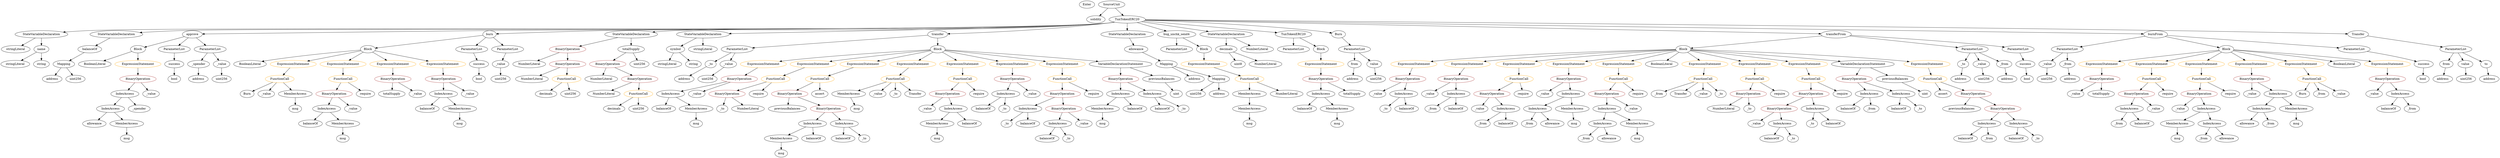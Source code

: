 strict digraph {
	graph [bb="0,0,10161,756"];
	node [label="\N"];
	Enter	[height=0.5,
		pos="4393.1,738",
		width=0.83628];
	VariableDeclaration_decimals	[color=black,
		height=0.5,
		label=decimals,
		pos="4972.1,522",
		width=1.1967];
	ElementaryTypeName_uint8	[color=black,
		height=0.5,
		label=uint8,
		pos="4987.1,450",
		width=0.7947];
	VariableDeclaration_decimals -> ElementaryTypeName_uint8	[pos="e,4983.4,468.1 4975.8,503.7 4977.3,496.32 4979.2,487.52 4981,479.25"];
	NumberLiteral_Unnamed	[color=black,
		height=0.5,
		label=NumberLiteral,
		pos="5097.1,450",
		width=1.765];
	VariableDeclaration_decimals -> NumberLiteral_Unnamed	[pos="e,5069.5,466.43 4997.1,507 5015,496.97 5039.4,483.28 5059.7,471.95"];
	Block_Unnamed_3	[color=black,
		height=0.5,
		label=Block,
		pos="547.06,522",
		width=0.90558];
	BooleanLiteral_Unnamed_1	[color=black,
		height=0.5,
		label=BooleanLiteral,
		pos="376.06,450",
		width=1.7788];
	Block_Unnamed_3 -> BooleanLiteral_Unnamed_1	[pos="e,411.35,465.45 521.46,510.52 495.17,499.76 453.71,482.79 421.78,469.72"];
	ExpressionStatement_Unnamed_17	[color=orange,
		height=0.5,
		label=ExpressionStatement,
		pos="547.06,450",
		width=2.458];
	Block_Unnamed_3 -> ExpressionStatement_Unnamed_17	[pos="e,547.06,468.1 547.06,503.7 547.06,496.41 547.06,487.73 547.06,479.54"];
	Identifier_msg_9	[color=black,
		height=0.5,
		label=msg,
		pos="5065.1,162",
		width=0.75];
	NumberLiteral_Unnamed_3	[color=black,
		height=0.5,
		label=NumberLiteral,
		pos="2381.1,306",
		width=1.765];
	Identifier_allowance_4	[color=black,
		height=0.5,
		label=allowance,
		pos="9153.1,162",
		width=1.3076];
	BinaryOperation_Unnamed_7	[color=brown,
		height=0.5,
		label=BinaryOperation,
		pos="4281.1,306",
		width=1.9867];
	IndexAccess_Unnamed_3	[color=black,
		height=0.5,
		label=IndexAccess,
		pos="4140.1,234",
		width=1.6402];
	BinaryOperation_Unnamed_7 -> IndexAccess_Unnamed_3	[pos="e,4169.8,249.77 4249.8,289.46 4229.2,279.24 4202,265.77 4179.9,254.78"];
	BinaryOperation_Unnamed_8	[color=brown,
		height=0.5,
		label=BinaryOperation,
		pos="4289.1,234",
		width=1.9867];
	BinaryOperation_Unnamed_7 -> BinaryOperation_Unnamed_8	[pos="e,4287.1,252.1 4283,287.7 4283.9,280.41 4284.9,271.73 4285.8,263.54"];
	BinaryOperation_Unnamed_12	[color=brown,
		height=0.5,
		label=BinaryOperation,
		pos="3144.1,306",
		width=1.9867];
	Identifier_previousBalances	[color=black,
		height=0.5,
		label=previousBalances,
		pos="3141.1,234",
		width=2.0976];
	BinaryOperation_Unnamed_12 -> Identifier_previousBalances	[pos="e,3141.8,252.1 3143.3,287.7 3143,280.41 3142.6,271.73 3142.3,263.54"];
	BinaryOperation_Unnamed_13	[color=brown,
		height=0.5,
		label=BinaryOperation,
		pos="3306.1,234",
		width=1.9867];
	BinaryOperation_Unnamed_12 -> BinaryOperation_Unnamed_13	[pos="e,3271.1,250.11 3178.8,289.98 3202.8,279.64 3234.8,265.79 3260.7,254.58"];
	Identifier__from_7	[color=black,
		height=0.5,
		label=_from,
		pos="8615.1,162",
		width=0.93331];
	Identifier_msg_14	[color=black,
		height=0.5,
		label=msg,
		pos="9364.1,162",
		width=0.75];
	ParameterList_Unnamed_11	[color=black,
		height=0.5,
		label=ParameterList,
		pos="8440.1,522",
		width=1.7095];
	Parameter__value_4	[color=black,
		height=0.5,
		label=_value,
		pos="8354.1,450",
		width=0.96103];
	ParameterList_Unnamed_11 -> Parameter__value_4	[pos="e,8372.1,465.72 8420.1,504.76 8408.5,495.27 8393.6,483.17 8380.9,472.85"];
	Parameter__from_1	[color=black,
		height=0.5,
		label=_from,
		pos="8440.1,450",
		width=0.93331];
	ParameterList_Unnamed_11 -> Parameter__from_1	[pos="e,8440.1,468.1 8440.1,503.7 8440.1,496.41 8440.1,487.73 8440.1,479.54"];
	Identifier_balanceOf_21	[color=black,
		height=0.5,
		label=balanceOf,
		pos="8715.1,162",
		width=1.3491];
	IndexAccess_Unnamed_7	[color=black,
		height=0.5,
		label=IndexAccess,
		pos="4045.1,306",
		width=1.6402];
	Identifier_balanceOf_7	[color=black,
		height=0.5,
		label=balanceOf,
		pos="3942.1,234",
		width=1.3491];
	IndexAccess_Unnamed_7 -> Identifier_balanceOf_7	[pos="e,3964.6,250.34 4021.7,289.12 4007.5,279.5 3989.3,267.1 3973.8,256.59"];
	Identifier__to_4	[color=black,
		height=0.5,
		label=_to,
		pos="4036.1,234",
		width=0.75];
	IndexAccess_Unnamed_7 -> Identifier__to_4	[pos="e,4038.3,252.1 4042.8,287.7 4041.9,280.32 4040.8,271.52 4039.7,263.25"];
	Identifier__value_20	[color=black,
		height=0.5,
		label=_value,
		pos="9175.1,306",
		width=0.96103];
	IndexAccess_Unnamed_13	[color=black,
		height=0.5,
		label=IndexAccess,
		pos="6270.1,234",
		width=1.6402];
	Identifier__from_1	[color=black,
		height=0.5,
		label=_from,
		pos="6234.1,162",
		width=0.93331];
	IndexAccess_Unnamed_13 -> Identifier__from_1	[pos="e,6242.7,179.79 6261.3,216.05 6257.3,208.23 6252.4,198.75 6247.9,189.98"];
	Identifier_allowance_1	[color=black,
		height=0.5,
		label=allowance,
		pos="6333.1,162",
		width=1.3076];
	IndexAccess_Unnamed_13 -> Identifier_allowance_1	[pos="e,6318.2,179.47 6285,216.41 6292.7,207.87 6302.2,197.28 6310.7,187.79"];
	BinaryOperation_Unnamed_20	[color=brown,
		height=0.5,
		label=BinaryOperation,
		pos="7563.1,378",
		width=1.9867];
	IndexAccess_Unnamed_17	[color=black,
		height=0.5,
		label=IndexAccess,
		pos="7645.1,306",
		width=1.6402];
	BinaryOperation_Unnamed_20 -> IndexAccess_Unnamed_17	[pos="e,7625.8,323.47 7582.5,360.41 7592.8,351.61 7605.7,340.63 7617,330.92"];
	IndexAccess_Unnamed_18	[color=black,
		height=0.5,
		label=IndexAccess,
		pos="7781.1,306",
		width=1.6402];
	BinaryOperation_Unnamed_20 -> IndexAccess_Unnamed_18	[pos="e,7741.6,319.66 7605.9,363.25 7641.8,351.73 7693.1,335.26 7730.9,323.12"];
	Parameter__value_3	[color=black,
		height=0.5,
		label=_value,
		pos="2008.1,450",
		width=0.96103];
	ElementaryTypeName_uint256_10	[color=black,
		height=0.5,
		label=uint256,
		pos="2003.1,378",
		width=1.0442];
	Parameter__value_3 -> ElementaryTypeName_uint256_10	[pos="e,2004.3,396.1 2006.8,431.7 2006.3,424.41 2005.7,415.73 2005.1,407.54"];
	FunctionCall_Unnamed_13	[color=orange,
		height=0.5,
		label=FunctionCall,
		pos="5065.1,378",
		width=1.6125];
	MemberAccess_Unnamed_9	[color=black,
		height=0.5,
		label=MemberAccess,
		pos="5065.1,306",
		width=1.9174];
	FunctionCall_Unnamed_13 -> MemberAccess_Unnamed_9	[pos="e,5065.1,324.1 5065.1,359.7 5065.1,352.41 5065.1,343.73 5065.1,335.54"];
	NumberLiteral_Unnamed_8	[color=black,
		height=0.5,
		label=NumberLiteral,
		pos="5216.1,306",
		width=1.765];
	FunctionCall_Unnamed_13 -> NumberLiteral_Unnamed_8	[pos="e,5183.8,321.97 5096.3,362.5 5118.7,352.12 5149.1,338.04 5173.6,326.66"];
	PragmaDirective_solidity	[color=black,
		height=0.5,
		label=solidity,
		pos="4427.1,666",
		width=1.0442];
	IndexAccess_Unnamed_24	[color=black,
		height=0.5,
		label=IndexAccess,
		pos="430.06,234",
		width=1.6402];
	Identifier_allowance_2	[color=black,
		height=0.5,
		label=allowance,
		pos="363.06,162",
		width=1.3076];
	IndexAccess_Unnamed_24 -> Identifier_allowance_2	[pos="e,378.36,178.99 414.18,216.41 405.8,207.66 395.36,196.75 386.11,187.08"];
	MemberAccess_Unnamed_8	[color=black,
		height=0.5,
		label=MemberAccess,
		pos="497.06,162",
		width=1.9174];
	IndexAccess_Unnamed_24 -> MemberAccess_Unnamed_8	[pos="e,480.83,179.96 445.94,216.41 453.99,207.99 463.96,197.58 472.94,188.2"];
	ExpressionStatement_Unnamed_4	[color=orange,
		height=0.5,
		label=ExpressionStatement,
		pos="3075.1,450",
		width=2.458];
	BinaryOperation_Unnamed_10	[color=brown,
		height=0.5,
		label=BinaryOperation,
		pos="2945.1,378",
		width=1.9867];
	ExpressionStatement_Unnamed_4 -> BinaryOperation_Unnamed_10	[pos="e,2974.2,394.67 3044.9,432.76 3026.8,423.04 3003.7,410.58 2984.2,400.1"];
	BinaryOperation_Unnamed_14	[color=brown,
		height=0.5,
		label=BinaryOperation,
		pos="6554.1,306",
		width=1.9867];
	IndexAccess_Unnamed_10	[color=black,
		height=0.5,
		label=IndexAccess,
		pos="6562.1,234",
		width=1.6402];
	BinaryOperation_Unnamed_14 -> IndexAccess_Unnamed_10	[pos="e,6560.1,252.1 6556,287.7 6556.9,280.41 6557.9,271.73 6558.8,263.54"];
	Identifier__value_5	[color=black,
		height=0.5,
		label=_value,
		pos="6674.1,234",
		width=0.96103];
	BinaryOperation_Unnamed_14 -> Identifier__value_5	[pos="e,6651.9,247.94 6581.6,288.94 6599.6,278.45 6623.1,264.71 6642,253.73"];
	Identifier_balanceOf_5	[color=black,
		height=0.5,
		label=balanceOf,
		pos="4699.1,234",
		width=1.3491];
	StateVariableDeclaration_Unnamed	[color=black,
		height=0.5,
		label=StateVariableDeclaration,
		pos="157.06,594",
		width=2.8184];
	stringLiteral_Unnamed_1	[color=black,
		height=0.5,
		label=stringLiteral,
		pos="55.058,522",
		width=1.5016];
	StateVariableDeclaration_Unnamed -> stringLiteral_Unnamed_1	[pos="e,77.778,538.59 132.37,576.05 118.73,566.69 101.63,554.96 86.987,544.91"];
	VariableDeclaration_name	[color=black,
		height=0.5,
		label=name,
		pos="157.06,522",
		width=0.83628];
	StateVariableDeclaration_Unnamed -> VariableDeclaration_name	[pos="e,157.06,540.1 157.06,575.7 157.06,568.41 157.06,559.73 157.06,551.54"];
	Identifier__value_8	[color=black,
		height=0.5,
		label=_value,
		pos="7189.1,162",
		width=0.96103];
	Identifier_previousBalances_1	[color=black,
		height=0.5,
		label=previousBalances,
		pos="8039.1,234",
		width=2.0976];
	BooleanLiteral_Unnamed_2	[color=black,
		height=0.5,
		label=BooleanLiteral,
		pos="1012.1,450",
		width=1.7788];
	Parameter__to_1	[color=black,
		height=0.5,
		label=_to,
		pos="7997.1,450",
		width=0.75];
	ElementaryTypeName_address_8	[color=black,
		height=0.5,
		label=address,
		pos="7996.1,378",
		width=1.0996];
	Parameter__to_1 -> ElementaryTypeName_address_8	[pos="e,7996.3,396.1 7996.8,431.7 7996.7,424.41 7996.6,415.73 7996.5,407.54"];
	FunctionCall_Unnamed_11	[color=orange,
		height=0.5,
		label=FunctionCall,
		pos="6954.1,378",
		width=1.6125];
	Identifier__from_5	[color=black,
		height=0.5,
		label=_from,
		pos="6768.1,306",
		width=0.93331];
	FunctionCall_Unnamed_11 -> Identifier__from_5	[pos="e,6794.4,317.52 6917.5,363.71 6888.6,353.12 6847.2,337.82 6811.1,324 6809,323.22 6807,322.42 6804.9,321.61"];
	Identifier_Transfer_1	[color=black,
		height=0.5,
		label=Transfer,
		pos="6862.1,306",
		width=1.1689];
	FunctionCall_Unnamed_11 -> Identifier_Transfer_1	[pos="e,6881.9,322.1 6933.2,361.12 6920.7,351.61 6904.6,339.39 6890.9,328.97"];
	Identifier__value_11	[color=black,
		height=0.5,
		label=_value,
		pos="6957.1,306",
		width=0.96103];
	FunctionCall_Unnamed_11 -> Identifier__value_11	[pos="e,6956.3,324.1 6954.8,359.7 6955.1,352.41 6955.5,343.73 6955.8,335.54"];
	Identifier__to_12	[color=black,
		height=0.5,
		label=_to,
		pos="7037.1,306",
		width=0.75];
	FunctionCall_Unnamed_11 -> Identifier__to_12	[pos="e,7020.7,320.79 6973.3,360.76 6984.9,351.01 6999.7,338.51 7012.1,328.01"];
	ElementaryTypeName_address	[color=black,
		height=0.5,
		label=address,
		pos="202.06,378",
		width=1.0996];
	ExpressionStatement_Unnamed_14	[color=orange,
		height=0.5,
		label=ExpressionStatement,
		pos="5721.1,450",
		width=2.458];
	BinaryOperation_Unnamed_22	[color=brown,
		height=0.5,
		label=BinaryOperation,
		pos="5706.1,378",
		width=1.9867];
	ExpressionStatement_Unnamed_14 -> BinaryOperation_Unnamed_22	[pos="e,5709.7,396.1 5717.3,431.7 5715.8,424.32 5713.9,415.52 5712.1,407.25"];
	Identifier__to_11	[color=black,
		height=0.5,
		label=_to,
		pos="5623.1,234",
		width=0.75];
	NumberLiteral_Unnamed_4	[color=black,
		height=0.5,
		label=NumberLiteral,
		pos="2124.1,450",
		width=1.765];
	Identifier_balanceOf_2	[color=black,
		height=0.5,
		label=balanceOf,
		pos="4219.1,90",
		width=1.3491];
	BinaryOperation_Unnamed_26	[color=brown,
		height=0.5,
		label=BinaryOperation,
		pos="1328.1,306",
		width=1.9867];
	IndexAccess_Unnamed_25	[color=black,
		height=0.5,
		label=IndexAccess,
		pos="1300.1,234",
		width=1.6402];
	BinaryOperation_Unnamed_26 -> IndexAccess_Unnamed_25	[pos="e,1306.9,252.1 1321.1,287.7 1318.1,280.15 1314.5,271.12 1311.1,262.68"];
	Identifier__value_13	[color=black,
		height=0.5,
		label=_value,
		pos="1412.1,234",
		width=0.96103];
	BinaryOperation_Unnamed_26 -> Identifier__value_13	[pos="e,1394.3,249.8 1348,288.41 1359.2,279.07 1373.3,267.28 1385.5,257.15"];
	IndexAccess_Unnamed_32	[color=black,
		height=0.5,
		label=IndexAccess,
		pos="9218.1,234",
		width=1.6402];
	IndexAccess_Unnamed_32 -> Identifier_allowance_4	[pos="e,9168.4,179.47 9202.7,216.41 9194.7,207.87 9184.9,197.28 9176.1,187.79"];
	Identifier__from_10	[color=black,
		height=0.5,
		label=_from,
		pos="9252.1,162",
		width=0.93331];
	IndexAccess_Unnamed_32 -> Identifier__from_10	[pos="e,9244,179.62 9226.5,215.7 9230.3,207.87 9234.8,198.44 9239.1,189.73"];
	Identifier__to_1	[color=black,
		height=0.5,
		label=_to,
		pos="4313.1,90",
		width=0.75];
	Identifier_balanceOf_18	[color=black,
		height=0.5,
		label=balanceOf,
		pos="8254.1,90",
		width=1.3491];
	Block_Unnamed_2	[color=black,
		height=0.5,
		label=Block,
		pos="6868.1,522",
		width=0.90558];
	Block_Unnamed_2 -> ExpressionStatement_Unnamed_14	[pos="e,5796.4,459.71 6835.3,519.84 6710.9,515.32 6256.5,497.62 5883.1,468 5858.6,466.06 5832.1,463.48 5807.8,460.92"];
	ExpressionStatement_Unnamed_13	[color=orange,
		height=0.5,
		label=ExpressionStatement,
		pos="5980.1,450",
		width=2.458];
	Block_Unnamed_2 -> ExpressionStatement_Unnamed_13	[pos="e,6051.2,461.08 6835.5,519.43 6730.3,514.19 6390.3,496.1 6110.1,468 6094.7,466.46 6078.3,464.53 6062.5,462.54"];
	ExpressionStatement_Unnamed_11	[color=orange,
		height=0.5,
		label=ExpressionStatement,
		pos="6207.1,450",
		width=2.458];
	Block_Unnamed_2 -> ExpressionStatement_Unnamed_11	[pos="e,6273.8,462.15 6835.6,518.58 6750.1,512.06 6512.2,492.94 6315.1,468 6305.3,466.77 6295.2,465.35 6285.1,463.86"];
	ExpressionStatement_Unnamed_9	[color=orange,
		height=0.5,
		label=ExpressionStatement,
		pos="6412.1,450",
		width=2.458];
	Block_Unnamed_2 -> ExpressionStatement_Unnamed_9	[pos="e,6478.8,462.16 6836.9,516.47 6775.3,507.5 6633.8,486.71 6515.1,468 6506.9,466.72 6498.4,465.35 6489.9,463.97"];
	ExpressionStatement_Unnamed_8	[color=orange,
		height=0.5,
		label=ExpressionStatement,
		pos="6612.1,450",
		width=2.458];
	Block_Unnamed_2 -> ExpressionStatement_Unnamed_8	[pos="e,6663.3,465.02 6839.2,513.11 6799.4,502.22 6726.7,482.33 6674.2,467.99"];
	BooleanLiteral_Unnamed	[color=black,
		height=0.5,
		label=BooleanLiteral,
		pos="6783.1,450",
		width=1.7788];
	Block_Unnamed_2 -> BooleanLiteral_Unnamed	[pos="e,6803,467.45 6850.4,506.5 6839.2,497.26 6824.4,485.07 6811.6,474.47"];
	ExpressionStatement_Unnamed_15	[color=orange,
		height=0.5,
		label=ExpressionStatement,
		pos="6954.1,450",
		width=2.458];
	Block_Unnamed_2 -> ExpressionStatement_Unnamed_15	[pos="e,6933.2,467.95 6885.9,506.5 6897.1,497.39 6911.8,485.41 6924.7,474.92"];
	ExpressionStatement_Unnamed_10	[color=orange,
		height=0.5,
		label=ExpressionStatement,
		pos="7149.1,450",
		width=2.458];
	Block_Unnamed_2 -> ExpressionStatement_Unnamed_10	[pos="e,7094.6,464.56 6897.3,513.71 6941.1,502.8 7024.8,481.96 7083.6,467.31"];
	ExpressionStatement_Unnamed_12	[color=orange,
		height=0.5,
		label=ExpressionStatement,
		pos="7344.1,450",
		width=2.458];
	Block_Unnamed_2 -> ExpressionStatement_Unnamed_12	[pos="e,7279,462.59 6899.7,516.91 6964.7,508.45 7117.9,488.09 7246.1,468 7253.1,466.89 7260.5,465.69 7267.9,464.47"];
	VariableDeclarationStatement_Unnamed_1	[color=black,
		height=0.5,
		label=VariableDeclarationStatement,
		pos="7570.1,450",
		width=3.3174];
	Block_Unnamed_2 -> VariableDeclarationStatement_Unnamed_1	[pos="e,7484.1,462.8 6900.4,518.45 6987.7,511.47 7235.5,491.04 7441.1,468 7451.4,466.84 7462.2,465.55 7472.9,464.21"];
	ExpressionStatement_Unnamed_16	[color=orange,
		height=0.5,
		label=ExpressionStatement,
		pos="7829.1,450",
		width=2.458];
	Block_Unnamed_2 -> ExpressionStatement_Unnamed_16	[pos="e,7758.1,461.07 6900.6,519.69 7011.9,515.03 7388.3,497.95 7698.1,468 7713.9,466.47 7730.8,464.51 7747,462.48"];
	Parameter_success_3	[color=black,
		height=0.5,
		label=success,
		pos="9849.1,450",
		width=1.1135];
	ElementaryTypeName_bool_3	[color=black,
		height=0.5,
		label=bool,
		pos="9846.1,378",
		width=0.76697];
	Parameter_success_3 -> ElementaryTypeName_bool_3	[pos="e,9846.8,396.1 9848.3,431.7 9848,424.41 9847.6,415.73 9847.3,407.54"];
	Parameter__to	[color=black,
		height=0.5,
		label=_to,
		pos="2854.1,450",
		width=0.75];
	ElementaryTypeName_address_6	[color=black,
		height=0.5,
		label=address,
		pos="2723.1,378",
		width=1.0996];
	Parameter__to -> ElementaryTypeName_address_6	[pos="e,2747.7,392.19 2833.3,437.91 2813.1,427.1 2781.9,410.45 2757.9,397.61"];
	Identifier_msg_5	[color=black,
		height=0.5,
		label=msg,
		pos="3107.1,18",
		width=0.75];
	Identifier_balanceOf_9	[color=black,
		height=0.5,
		label=balanceOf,
		pos="3368.1,90",
		width=1.3491];
	Identifier__value_19	[color=black,
		height=0.5,
		label=_value,
		pos="9669.1,306",
		width=0.96103];
	StateVariableDeclaration_Unnamed_4	[color=black,
		height=0.5,
		label=StateVariableDeclaration,
		pos="491.06,594",
		width=2.8184];
	VariableDeclaration_balanceOf	[color=black,
		height=0.5,
		label=balanceOf,
		pos="351.06,522",
		width=1.3491];
	StateVariableDeclaration_Unnamed_4 -> VariableDeclaration_balanceOf	[pos="e,378.95,536.95 458.23,576.59 437.54,566.24 410.73,552.84 389.1,542.02"];
	FunctionDefinition_approve	[color=black,
		height=0.5,
		label=approve,
		pos="765.06,594",
		width=1.1412];
	FunctionDefinition_approve -> Block_Unnamed_3	[pos="e,574.86,531.93 732.89,582.67 693.73,570.1 627.63,548.87 585.73,535.42"];
	ParameterList_Unnamed_7	[color=black,
		height=0.5,
		label=ParameterList,
		pos="694.06,522",
		width=1.7095];
	FunctionDefinition_approve -> ParameterList_Unnamed_7	[pos="e,710.6,539.31 748.95,577.12 740,568.29 728.68,557.13 718.64,547.24"];
	ParameterList_Unnamed_6	[color=black,
		height=0.5,
		label=ParameterList,
		pos="835.06,522",
		width=1.7095];
	FunctionDefinition_approve -> ParameterList_Unnamed_6	[pos="e,818.26,539.8 780.94,577.12 789.64,568.42 800.61,557.45 810.4,547.66"];
	Identifier_balanceOf_14	[color=black,
		height=0.5,
		label=balanceOf,
		pos="7778.1,234",
		width=1.3491];
	ExpressionStatement_Unnamed_1	[color=orange,
		height=0.5,
		label=ExpressionStatement,
		pos="3270.1,450",
		width=2.458];
	FunctionCall_Unnamed_2	[color=orange,
		height=0.5,
		label=FunctionCall,
		pos="3093.1,378",
		width=1.6125];
	ExpressionStatement_Unnamed_1 -> FunctionCall_Unnamed_2	[pos="e,3128,392.83 3230.8,433.46 3203.5,422.68 3167.1,408.28 3138.5,396.99"];
	ElementaryTypeName_address_1	[color=black,
		height=0.5,
		label=address,
		pos="4794.1,378",
		width=1.0996];
	BinaryOperation_Unnamed_2	[color=brown,
		height=0.5,
		label=BinaryOperation,
		pos="2277.1,522",
		width=1.9867];
	BinaryOperation_Unnamed_2 -> NumberLiteral_Unnamed_4	[pos="e,2156.5,465.85 2243.5,505.64 2221,495.33 2191.1,481.66 2166.9,470.58"];
	BinaryOperation_Unnamed_3	[color=brown,
		height=0.5,
		label=BinaryOperation,
		pos="2277.1,450",
		width=1.9867];
	BinaryOperation_Unnamed_2 -> BinaryOperation_Unnamed_3	[pos="e,2277.1,468.1 2277.1,503.7 2277.1,496.41 2277.1,487.73 2277.1,479.54"];
	Identifier__value_9	[color=black,
		height=0.5,
		label=_value,
		pos="5817.1,306",
		width=0.96103];
	FunctionDefinition_burn	[color=black,
		height=0.5,
		label=burn,
		pos="1961.1,594",
		width=0.76697];
	Block_Unnamed_5	[color=black,
		height=0.5,
		label=Block,
		pos="1475.1,522",
		width=0.90558];
	FunctionDefinition_burn -> Block_Unnamed_5	[pos="e,1506.4,527.52 1934.2,589.14 1854,577.58 1615.5,543.22 1517.6,529.13"];
	ParameterList_Unnamed_10	[color=black,
		height=0.5,
		label=ParameterList,
		pos="1891.1,522",
		width=1.7095];
	FunctionDefinition_burn -> ParameterList_Unnamed_10	[pos="e,1907.8,539.7 1946.6,578.5 1937.6,569.59 1926,557.94 1915.7,547.62"];
	ParameterList_Unnamed_9	[color=black,
		height=0.5,
		label=ParameterList,
		pos="2032.1,522",
		width=1.7095];
	FunctionDefinition_burn -> ParameterList_Unnamed_9	[pos="e,2015.1,539.7 1975.8,578.5 1984.8,569.59 1996.6,557.94 2007.1,547.62"];
	ParameterList_Unnamed_3	[color=black,
		height=0.5,
		label=ParameterList,
		pos="2978.1,522",
		width=1.7095];
	ParameterList_Unnamed_3 -> Parameter__to	[pos="e,2874.2,462.36 2950.5,505.46 2930.9,494.35 2904.4,479.4 2884.1,467.97"];
	Parameter__value	[color=black,
		height=0.5,
		label=_value,
		pos="2934.1,450",
		width=0.96103];
	ParameterList_Unnamed_3 -> Parameter__value	[pos="e,2944.3,467.31 2967.4,504.05 2962.3,495.94 2956.1,486.04 2950.4,477.01"];
	BinaryOperation_Unnamed	[color=brown,
		height=0.5,
		label=BinaryOperation,
		pos="2438.1,450",
		width=1.9867];
	NumberLiteral_Unnamed_2	[color=black,
		height=0.5,
		label=NumberLiteral,
		pos="2402.1,378",
		width=1.765];
	BinaryOperation_Unnamed -> NumberLiteral_Unnamed_2	[pos="e,2410.9,396.1 2429.2,431.7 2425.2,423.98 2420.4,414.71 2416,406.11"];
	BinaryOperation_Unnamed_1	[color=brown,
		height=0.5,
		label=BinaryOperation,
		pos="2555.1,378",
		width=1.9867];
	BinaryOperation_Unnamed -> BinaryOperation_Unnamed_1	[pos="e,2528.3,394.98 2464.9,432.94 2480.8,423.43 2501.2,411.24 2518.5,400.86"];
	Identifier_msg_12	[color=black,
		height=0.5,
		label=msg,
		pos="1169.1,234",
		width=0.75];
	Identifier_msg_2	[color=black,
		height=0.5,
		label=msg,
		pos="4458.1,162",
		width=0.75];
	BinaryOperation_Unnamed_21	[color=brown,
		height=0.5,
		label=BinaryOperation,
		pos="5929.1,378",
		width=1.9867];
	ExpressionStatement_Unnamed_13 -> BinaryOperation_Unnamed_21	[pos="e,5941.5,396.1 5967.5,431.7 5961.6,423.73 5954.6,414.1 5948.2,405.26"];
	Identifier__to_2	[color=black,
		height=0.5,
		label=_to,
		pos="4046.1,162",
		width=0.75];
	IndexAccess_Unnamed_3 -> Identifier__to_2	[pos="e,4063.5,176.01 4118.7,217.12 4105,206.92 4087.2,193.61 4072.6,182.74"];
	Identifier_balanceOf_3	[color=black,
		height=0.5,
		label=balanceOf,
		pos="4140.1,162",
		width=1.3491];
	IndexAccess_Unnamed_3 -> Identifier_balanceOf_3	[pos="e,4140.1,180.1 4140.1,215.7 4140.1,208.41 4140.1,199.73 4140.1,191.54"];
	MemberAccess_Unnamed_4	[color=black,
		height=0.5,
		label=MemberAccess,
		pos="3385.1,306",
		width=1.9174];
	Identifier_msg_4	[color=black,
		height=0.5,
		label=msg,
		pos="3423.1,234",
		width=0.75];
	MemberAccess_Unnamed_4 -> Identifier_msg_4	[pos="e,3414.3,251.14 3394.5,287.7 3398.8,279.67 3404.1,269.95 3408.9,261.05"];
	IndexAccess_Unnamed_11	[color=black,
		height=0.5,
		label=IndexAccess,
		pos="6546.1,162",
		width=1.6402];
	IndexAccess_Unnamed_10 -> IndexAccess_Unnamed_11	[pos="e,6550,180.1 6558.1,215.7 6556.4,208.32 6554.4,199.52 6552.5,191.25"];
	MemberAccess_Unnamed_6	[color=black,
		height=0.5,
		label=MemberAccess,
		pos="6692.1,162",
		width=1.9174];
	IndexAccess_Unnamed_10 -> MemberAccess_Unnamed_6	[pos="e,6663,178.64 6590.3,217.81 6608.6,207.95 6632.7,194.96 6652.9,184.1"];
	IndexAccess_Unnamed_26	[color=black,
		height=0.5,
		label=IndexAccess,
		pos="1779.1,306",
		width=1.6402];
	Identifier_balanceOf_20	[color=black,
		height=0.5,
		label=balanceOf,
		pos="1711.1,234",
		width=1.3491];
	IndexAccess_Unnamed_26 -> Identifier_balanceOf_20	[pos="e,1727.1,251.47 1762.9,288.41 1754.6,279.78 1744.1,269.06 1734.9,259.5"];
	MemberAccess_Unnamed_12	[color=black,
		height=0.5,
		label=MemberAccess,
		pos="1847.1,234",
		width=1.9174];
	IndexAccess_Unnamed_26 -> MemberAccess_Unnamed_12	[pos="e,1830.6,251.96 1795.2,288.41 1803.4,279.99 1813.5,269.58 1822.6,260.2"];
	ExpressionStatement_Unnamed_7	[color=orange,
		height=0.5,
		label=ExpressionStatement,
		pos="3465.1,450",
		width=2.458];
	FunctionCall_Unnamed_6	[color=orange,
		height=0.5,
		label=FunctionCall,
		pos="3266.1,378",
		width=1.6125];
	ExpressionStatement_Unnamed_7 -> FunctionCall_Unnamed_6	[pos="e,3303.3,392.11 3422.4,433.98 3390.6,422.79 3347.1,407.51 3314.1,395.89"];
	IndexAccess_Unnamed_23	[color=black,
		height=0.5,
		label=IndexAccess,
		pos="491.06,306",
		width=1.6402];
	IndexAccess_Unnamed_23 -> IndexAccess_Unnamed_24	[pos="e,444.41,251.47 476.6,288.41 469.23,279.95 460.12,269.49 451.91,260.08"];
	Identifier__spender	[color=black,
		height=0.5,
		label=_spender,
		pos="552.06,234",
		width=1.2521];
	IndexAccess_Unnamed_23 -> Identifier__spender	[pos="e,537.71,251.47 505.51,288.41 512.88,279.95 522,269.49 530.2,260.08"];
	BinaryOperation_Unnamed_16	[color=brown,
		height=0.5,
		label=BinaryOperation,
		pos="7154.1,306",
		width=1.9867];
	NumberLiteral_Unnamed_7	[color=black,
		height=0.5,
		label=NumberLiteral,
		pos="7047.1,234",
		width=1.765];
	BinaryOperation_Unnamed_16 -> NumberLiteral_Unnamed_7	[pos="e,7071.4,250.91 7129.2,288.76 7114.8,279.33 7096.5,267.32 7080.8,257.04"];
	Identifier__to_7	[color=black,
		height=0.5,
		label=_to,
		pos="7156.1,234",
		width=0.75];
	BinaryOperation_Unnamed_16 -> Identifier__to_7	[pos="e,7155.6,252.1 7154.6,287.7 7154.8,280.41 7155,271.73 7155.2,263.54"];
	Block_Unnamed_5 -> BooleanLiteral_Unnamed_2	[pos="e,1059.3,462.52 1443.1,517.64 1376.5,510.41 1217.8,492.06 1086.1,468 1080.9,467.06 1075.6,466 1070.2,464.88"];
	ExpressionStatement_Unnamed_22	[color=orange,
		height=0.5,
		label=ExpressionStatement,
		pos="1183.1,450",
		width=2.458];
	Block_Unnamed_5 -> ExpressionStatement_Unnamed_22	[pos="e,1238.9,464.38 1445.5,513.9 1399.9,502.99 1311.6,481.81 1250,467.05"];
	ExpressionStatement_Unnamed_19	[color=orange,
		height=0.5,
		label=ExpressionStatement,
		pos="1378.1,450",
		width=2.458];
	Block_Unnamed_5 -> ExpressionStatement_Unnamed_19	[pos="e,1401.3,467.76 1455.9,507.17 1442.9,497.8 1425.4,485.19 1410.3,474.29"];
	ExpressionStatement_Unnamed_21	[color=orange,
		height=0.5,
		label=ExpressionStatement,
		pos="1573.1,450",
		width=2.458];
	Block_Unnamed_5 -> ExpressionStatement_Unnamed_21	[pos="e,1549.6,467.76 1494.4,507.17 1507.5,497.8 1525.2,485.19 1540.5,474.29"];
	ExpressionStatement_Unnamed_20	[color=orange,
		height=0.5,
		label=ExpressionStatement,
		pos="1768.1,450",
		width=2.458];
	Block_Unnamed_5 -> ExpressionStatement_Unnamed_20	[pos="e,1712.3,464.31 1504.8,513.9 1550.6,502.95 1639.7,481.66 1701.5,466.9"];
	BinaryOperation_Unnamed_30	[color=brown,
		height=0.5,
		label=BinaryOperation,
		pos="8960.1,306",
		width=1.9867];
	Identifier__value_18	[color=black,
		height=0.5,
		label=_value,
		pos="8882.1,234",
		width=0.96103];
	BinaryOperation_Unnamed_30 -> Identifier__value_18	[pos="e,8898.8,250.04 8941.6,288.41 8931.3,279.22 8918.5,267.67 8907.3,257.66"];
	IndexAccess_Unnamed_28	[color=black,
		height=0.5,
		label=IndexAccess,
		pos="8994.1,234",
		width=1.6402];
	BinaryOperation_Unnamed_30 -> IndexAccess_Unnamed_28	[pos="e,8985.8,252.1 8968.5,287.7 8972.2,280.07 8976.6,270.92 8980.8,262.4"];
	MemberAccess_Unnamed_15	[color=black,
		height=0.5,
		label=MemberAccess,
		pos="9364.1,234",
		width=1.9174];
	MemberAccess_Unnamed_15 -> Identifier_msg_14	[pos="e,9364.1,180.1 9364.1,215.7 9364.1,208.41 9364.1,199.73 9364.1,191.54"];
	Identifier_msg_10	[color=black,
		height=0.5,
		label=msg,
		pos="1368.1,90",
		width=0.75];
	Identifier_balanceOf_17	[color=black,
		height=0.5,
		label=balanceOf,
		pos="8045.1,90",
		width=1.3491];
	Identifier__value_6	[color=black,
		height=0.5,
		label=_value,
		pos="6293.1,306",
		width=0.96103];
	FunctionCall_Unnamed_15	[color=orange,
		height=0.5,
		label=FunctionCall,
		pos="1108.1,378",
		width=1.6125];
	ExpressionStatement_Unnamed_22 -> FunctionCall_Unnamed_15	[pos="e,1125.8,395.55 1164.9,432.05 1155.6,423.39 1144.2,412.7 1134,403.19"];
	Identifier__to_3	[color=black,
		height=0.5,
		label=_to,
		pos="4793.1,234",
		width=0.75];
	IndexAccess_Unnamed_6	[color=black,
		height=0.5,
		label=IndexAccess,
		pos="2656.1,306",
		width=1.6402];
	BinaryOperation_Unnamed_10 -> IndexAccess_Unnamed_6	[pos="e,2700.7,318.22 2894.1,364.93 2849.3,354.28 2782.3,338.27 2724.1,324 2720,323.02 2715.9,321.99 2711.7,320.96"];
	Identifier__value_2	[color=black,
		height=0.5,
		label=_value,
		pos="2768.1,306",
		width=0.96103];
	BinaryOperation_Unnamed_10 -> Identifier__value_2	[pos="e,2795,317.66 2908,362.33 2877.9,350.44 2835.7,333.76 2805.5,321.83"];
	Identifier_Burn	[color=black,
		height=0.5,
		label=Burn,
		pos="966.06,306",
		width=0.7947];
	VariableDeclaration_from	[color=black,
		height=0.5,
		label=from,
		pos="9944.1,450",
		width=0.7947];
	ElementaryTypeName_address_3	[color=black,
		height=0.5,
		label=address,
		pos="9931.1,378",
		width=1.0996];
	VariableDeclaration_from -> ElementaryTypeName_address_3	[pos="e,9934.2,396.1 9940.8,431.7 9939.5,424.32 9937.8,415.52 9936.3,407.25"];
	BinaryOperation_Unnamed_29	[color=brown,
		height=0.5,
		label=BinaryOperation,
		pos="8708.1,306",
		width=1.9867];
	IndexAccess_Unnamed_27	[color=black,
		height=0.5,
		label=IndexAccess,
		pos="8657.1,234",
		width=1.6402];
	BinaryOperation_Unnamed_29 -> IndexAccess_Unnamed_27	[pos="e,8669.3,251.79 8695.7,288.05 8689.8,279.89 8682.5,269.91 8675.9,260.82"];
	Identifier__value_17	[color=black,
		height=0.5,
		label=_value,
		pos="8769.1,234",
		width=0.96103];
	BinaryOperation_Unnamed_29 -> Identifier__value_17	[pos="e,8755.3,250.83 8722.8,288.05 8730.3,279.47 8739.5,268.89 8747.8,259.44"];
	Identifier_decimals_1	[color=black,
		height=0.5,
		label=decimals,
		pos="2163.1,306",
		width=1.1967];
	MemberAccess_Unnamed_2	[color=black,
		height=0.5,
		label=MemberAccess,
		pos="4448.1,234",
		width=1.9174];
	MemberAccess_Unnamed_2 -> Identifier_msg_2	[pos="e,4455.6,180.1 4450.5,215.7 4451.6,208.32 4452.8,199.52 4454,191.25"];
	MemberAccess_Unnamed_10	[color=black,
		height=0.5,
		label=MemberAccess,
		pos="5065.1,234",
		width=1.9174];
	MemberAccess_Unnamed_10 -> Identifier_msg_9	[pos="e,5065.1,180.1 5065.1,215.7 5065.1,208.41 5065.1,199.73 5065.1,191.54"];
	ExpressionStatement_Unnamed_6	[color=orange,
		height=0.5,
		label=ExpressionStatement,
		pos="3660.1,450",
		width=2.458];
	FunctionCall_Unnamed_5	[color=orange,
		height=0.5,
		label=FunctionCall,
		pos="3587.1,378",
		width=1.6125];
	ExpressionStatement_Unnamed_6 -> FunctionCall_Unnamed_5	[pos="e,3604.1,395.31 3642.4,432.05 3633.4,423.42 3622.3,412.76 3612.4,403.27"];
	FunctionCall_Unnamed_7	[color=orange,
		height=0.5,
		label=FunctionCall,
		pos="6612.1,378",
		width=1.6125];
	FunctionCall_Unnamed_7 -> BinaryOperation_Unnamed_14	[pos="e,6568,323.79 6598,360.05 6591.2,351.8 6582.8,341.7 6575.2,332.54"];
	Identifier_require_3	[color=black,
		height=0.5,
		label=require,
		pos="6680.1,306",
		width=1.0026];
	FunctionCall_Unnamed_7 -> Identifier_require_3	[pos="e,6665,322.51 6628.2,360.41 6636.8,351.53 6647.6,340.44 6657.1,330.67"];
	Identifier_balanceOf_11	[color=black,
		height=0.5,
		label=balanceOf,
		pos="7254.1,90",
		width=1.3491];
	Identifier_msg_3	[color=black,
		height=0.5,
		label=msg,
		pos="2761.1,162",
		width=0.75];
	FunctionCall_Unnamed_9	[color=orange,
		height=0.5,
		label=FunctionCall,
		pos="6204.1,378",
		width=1.6125];
	ExpressionStatement_Unnamed_11 -> FunctionCall_Unnamed_9	[pos="e,6204.8,396.1 6206.3,431.7 6206,424.41 6205.6,415.73 6205.3,407.54"];
	Identifier_msg	[color=black,
		height=0.5,
		label=msg,
		pos="5425.1,162",
		width=0.75];
	StateVariableDeclaration_Unnamed_3	[color=black,
		height=0.5,
		label=StateVariableDeclaration,
		pos="2501.1,594",
		width=2.8184];
	StateVariableDeclaration_Unnamed_3 -> BinaryOperation_Unnamed_2	[pos="e,2320.6,536.62 2452.5,577.81 2416.7,566.65 2368.2,551.48 2331.2,539.93"];
	VariableDeclaration_totalSupply	[color=black,
		height=0.5,
		label=totalSupply,
		pos="2501.1,522",
		width=1.4739];
	StateVariableDeclaration_Unnamed_3 -> VariableDeclaration_totalSupply	[pos="e,2501.1,540.1 2501.1,575.7 2501.1,568.41 2501.1,559.73 2501.1,551.54"];
	ElementaryTypeName_uint256_6	[color=black,
		height=0.5,
		label=uint256,
		pos="5579.1,378",
		width=1.0442];
	Identifier__value_4	[color=black,
		height=0.5,
		label=_value,
		pos="3507.1,306",
		width=0.96103];
	Identifier_require_7	[color=black,
		height=0.5,
		label=require,
		pos="1454.1,306",
		width=1.0026];
	Identifier_totalSupply_1	[color=black,
		height=0.5,
		label=totalSupply,
		pos="1561.1,306",
		width=1.4739];
	FunctionCall_Unnamed_14	[color=orange,
		height=0.5,
		label=FunctionCall,
		pos="1378.1,378",
		width=1.6125];
	ExpressionStatement_Unnamed_19 -> FunctionCall_Unnamed_14	[pos="e,1378.1,396.1 1378.1,431.7 1378.1,424.41 1378.1,415.73 1378.1,407.54"];
	Identifier__from_6	[color=black,
		height=0.5,
		label=_from,
		pos="8145.1,90",
		width=0.93331];
	ExpressionStatement_Unnamed_27	[color=orange,
		height=0.5,
		label=ExpressionStatement,
		pos="8580.1,450",
		width=2.458];
	BinaryOperation_Unnamed_33	[color=brown,
		height=0.5,
		label=BinaryOperation,
		pos="8578.1,378",
		width=1.9867];
	ExpressionStatement_Unnamed_27 -> BinaryOperation_Unnamed_33	[pos="e,8578.5,396.1 8579.6,431.7 8579.4,424.41 8579.1,415.73 8578.9,407.54"];
	ExpressionStatement_Unnamed_2	[color=orange,
		height=0.5,
		label=ExpressionStatement,
		pos="3855.1,450",
		width=2.458];
	FunctionCall_Unnamed_3	[color=orange,
		height=0.5,
		label=FunctionCall,
		pos="3855.1,378",
		width=1.6125];
	ExpressionStatement_Unnamed_2 -> FunctionCall_Unnamed_3	[pos="e,3855.1,396.1 3855.1,431.7 3855.1,424.41 3855.1,415.73 3855.1,407.54"];
	StateVariableDeclaration_Unnamed_1	[color=black,
		height=0.5,
		label=StateVariableDeclaration,
		pos="2844.1,594",
		width=2.8184];
	VariableDeclaration_symbol	[color=black,
		height=0.5,
		label=symbol,
		pos="2734.1,522",
		width=1.0581];
	StateVariableDeclaration_Unnamed_1 -> VariableDeclaration_symbol	[pos="e,2756.1,537.04 2817.7,576.23 2802,566.23 2781.9,553.46 2765.4,542.93"];
	stringLiteral_Unnamed_3	[color=black,
		height=0.5,
		label=stringLiteral,
		pos="2844.1,522",
		width=1.5016];
	StateVariableDeclaration_Unnamed_1 -> stringLiteral_Unnamed_3	[pos="e,2844.1,540.1 2844.1,575.7 2844.1,568.41 2844.1,559.73 2844.1,551.54"];
	stringLiteral_Unnamed_2	[color=black,
		height=0.5,
		label=stringLiteral,
		pos="2675.1,450",
		width=1.5016];
	VariableDeclaration_symbol -> stringLiteral_Unnamed_2	[pos="e,2689.1,467.63 2720.4,504.76 2713.3,496.32 2704.4,485.8 2696.4,476.31"];
	ElementaryTypeName_string_1	[color=black,
		height=0.5,
		label=string,
		pos="2778.1,450",
		width=0.864];
	VariableDeclaration_symbol -> ElementaryTypeName_string_1	[pos="e,2767.7,467.47 2744.5,504.41 2749.6,496.22 2756,486.14 2761.7,476.95"];
	ElementaryTypeName_address_10	[color=black,
		height=0.5,
		label=address,
		pos="8449.1,378",
		width=1.0996];
	BinaryOperation_Unnamed_5	[color=brown,
		height=0.5,
		label=BinaryOperation,
		pos="2892.1,306",
		width=1.9867];
	FunctionCall_Unnamed_2 -> BinaryOperation_Unnamed_5	[pos="e,2932.6,321.14 3055.7,364 3024,352.96 2978.3,337.02 2943.2,324.8"];
	Identifier_require	[color=black,
		height=0.5,
		label=require,
		pos="3018.1,306",
		width=1.0026];
	FunctionCall_Unnamed_2 -> Identifier_require	[pos="e,3034.4,322.27 3075.3,360.41 3065.5,351.29 3053.2,339.83 3042.6,329.87"];
	Identifier_require_4	[color=black,
		height=0.5,
		label=require,
		pos="7280.1,306",
		width=1.0026];
	ExpressionStatement_Unnamed_23	[color=orange,
		height=0.5,
		label=ExpressionStatement,
		pos="8775.1,450",
		width=2.458];
	FunctionCall_Unnamed_16	[color=orange,
		height=0.5,
		label=FunctionCall,
		pos="8775.1,378",
		width=1.6125];
	ExpressionStatement_Unnamed_23 -> FunctionCall_Unnamed_16	[pos="e,8775.1,396.1 8775.1,431.7 8775.1,424.41 8775.1,415.73 8775.1,407.54"];
	BinaryOperation_Unnamed_9	[color=brown,
		height=0.5,
		label=BinaryOperation,
		pos="4496.1,378",
		width=1.9867];
	IndexAccess_Unnamed_4	[color=black,
		height=0.5,
		label=IndexAccess,
		pos="4520.1,306",
		width=1.6402];
	BinaryOperation_Unnamed_9 -> IndexAccess_Unnamed_4	[pos="e,4514.2,324.1 4502,359.7 4504.5,352.24 4507.6,343.32 4510.5,334.97"];
	IndexAccess_Unnamed_5	[color=black,
		height=0.5,
		label=IndexAccess,
		pos="4656.1,306",
		width=1.6402];
	BinaryOperation_Unnamed_9 -> IndexAccess_Unnamed_5	[pos="e,4623.3,321.32 4530.8,361.81 4554.9,351.24 4587.3,337.08 4613.1,325.8"];
	BinaryOperation_Unnamed_6	[color=brown,
		height=0.5,
		label=BinaryOperation,
		pos="3806.1,306",
		width=1.9867];
	Identifier__value	[color=black,
		height=0.5,
		label=_value,
		pos="3703.1,234",
		width=0.96103];
	BinaryOperation_Unnamed_6 -> Identifier__value	[pos="e,3723.6,248.95 3781.9,288.59 3767.2,278.62 3748.4,265.81 3732.8,255.21"];
	IndexAccess_Unnamed_1	[color=black,
		height=0.5,
		label=IndexAccess,
		pos="3815.1,234",
		width=1.6402];
	BinaryOperation_Unnamed_6 -> IndexAccess_Unnamed_1	[pos="e,3812.9,252.1 3808.3,287.7 3809.2,280.32 3810.4,271.52 3811.4,263.25"];
	IndexAccess_Unnamed_8	[color=black,
		height=0.5,
		label=IndexAccess,
		pos="3238.1,162",
		width=1.6402];
	MemberAccess_Unnamed_5	[color=black,
		height=0.5,
		label=MemberAccess,
		pos="3107.1,90",
		width=1.9174];
	IndexAccess_Unnamed_8 -> MemberAccess_Unnamed_5	[pos="e,3136.3,106.64 3209.6,145.81 3191.1,135.9 3166.6,122.84 3146.3,111.95"];
	Identifier_balanceOf_8	[color=black,
		height=0.5,
		label=balanceOf,
		pos="3243.1,90",
		width=1.3491];
	IndexAccess_Unnamed_8 -> Identifier_balanceOf_8	[pos="e,3241.8,108.1 3239.3,143.7 3239.8,136.41 3240.4,127.73 3241,119.54"];
	Identifier__to	[color=black,
		height=0.5,
		label=_to,
		pos="2875.1,234",
		width=0.75];
	Parameter_success_2	[color=black,
		height=0.5,
		label=success,
		pos="1915.1,450",
		width=1.1135];
	ElementaryTypeName_bool_2	[color=black,
		height=0.5,
		label=bool,
		pos="1915.1,378",
		width=0.76697];
	Parameter_success_2 -> ElementaryTypeName_bool_2	[pos="e,1915.1,396.1 1915.1,431.7 1915.1,424.41 1915.1,415.73 1915.1,407.54"];
	FunctionCall_Unnamed_15 -> Identifier_Burn	[pos="e,988.24,317.93 1077.9,362.15 1054.6,350.67 1022.4,334.79 998.56,323.02"];
	Identifier__value_16	[color=black,
		height=0.5,
		label=_value,
		pos="1047.1,306",
		width=0.96103];
	FunctionCall_Unnamed_15 -> Identifier__value_16	[pos="e,1060.6,322.51 1093.6,360.41 1085.9,351.62 1076.4,340.66 1067.9,330.96"];
	MemberAccess_Unnamed_13	[color=black,
		height=0.5,
		label=MemberAccess,
		pos="1169.1,306",
		width=1.9174];
	FunctionCall_Unnamed_15 -> MemberAccess_Unnamed_13	[pos="e,1154.3,323.96 1122.5,360.41 1129.8,352.08 1138.7,341.8 1146.8,332.49"];
	Parameter_success_1	[color=black,
		height=0.5,
		label=success,
		pos="694.06,450",
		width=1.1135];
	ParameterList_Unnamed_7 -> Parameter_success_1	[pos="e,694.06,468.1 694.06,503.7 694.06,496.41 694.06,487.73 694.06,479.54"];
	Identifier_Burn_1	[color=black,
		height=0.5,
		label=Burn,
		pos="9393.1,306",
		width=0.7947];
	FunctionCall_Unnamed_12	[color=orange,
		height=0.5,
		label=FunctionCall,
		pos="7880.1,378",
		width=1.6125];
	Identifier_assert_1	[color=black,
		height=0.5,
		label=assert,
		pos="7962.1,306",
		width=0.89172];
	FunctionCall_Unnamed_12 -> Identifier_assert_1	[pos="e,7945.1,321.48 7899.1,360.76 7910.2,351.3 7924.3,339.24 7936.4,328.94"];
	BinaryOperation_Unnamed_23	[color=brown,
		height=0.5,
		label=BinaryOperation,
		pos="8084.1,306",
		width=1.9867];
	FunctionCall_Unnamed_12 -> BinaryOperation_Unnamed_23	[pos="e,8042.9,321.14 7918,364 7950.1,352.96 7996.6,337.02 8032.2,324.8"];
	Identifier__to_5	[color=black,
		height=0.5,
		label=_to,
		pos="3587.1,306",
		width=0.75];
	Identifier_decimals	[color=black,
		height=0.5,
		label=decimals,
		pos="2422.1,234",
		width=1.1967];
	ElementaryTypeName_uint256_1	[color=black,
		height=0.5,
		label=uint256,
		pos="2521.1,234",
		width=1.0442];
	Identifier_msg_8	[color=black,
		height=0.5,
		label=msg,
		pos="497.06,90",
		width=0.75];
	IndexAccess_Unnamed_4 -> MemberAccess_Unnamed_2	[pos="e,4465,251.47 4503,288.41 4494,279.69 4482.9,268.85 4473,259.21"];
	Identifier_balanceOf_4	[color=black,
		height=0.5,
		label=balanceOf,
		pos="4584.1,234",
		width=1.3491];
	IndexAccess_Unnamed_4 -> Identifier_balanceOf_4	[pos="e,4569,251.47 4535.2,288.41 4543,279.87 4552.7,269.28 4561.4,259.79"];
	Identifier_require_2	[color=black,
		height=0.5,
		label=require,
		pos="4407.1,306",
		width=1.0026];
	IndexAccess_Unnamed	[color=black,
		height=0.5,
		label=IndexAccess,
		pos="5357.1,306",
		width=1.6402];
	Identifier_balanceOf	[color=black,
		height=0.5,
		label=balanceOf,
		pos="5289.1,234",
		width=1.3491];
	IndexAccess_Unnamed -> Identifier_balanceOf	[pos="e,5305.1,251.47 5340.9,288.41 5332.6,279.78 5322.1,269.06 5312.9,259.5"];
	MemberAccess_Unnamed	[color=black,
		height=0.5,
		label=MemberAccess,
		pos="5425.1,234",
		width=1.9174];
	IndexAccess_Unnamed -> MemberAccess_Unnamed	[pos="e,5408.6,251.96 5373.2,288.41 5381.4,279.99 5391.5,269.58 5400.6,260.2"];
	Identifier__value_15	[color=black,
		height=0.5,
		label=_value,
		pos="1667.1,306",
		width=0.96103];
	ExpressionStatement_Unnamed_5	[color=orange,
		height=0.5,
		label=ExpressionStatement,
		pos="4050.1,450",
		width=2.458];
	BinaryOperation_Unnamed_11	[color=brown,
		height=0.5,
		label=BinaryOperation,
		pos="4050.1,378",
		width=1.9867];
	ExpressionStatement_Unnamed_5 -> BinaryOperation_Unnamed_11	[pos="e,4050.1,396.1 4050.1,431.7 4050.1,424.41 4050.1,415.73 4050.1,407.54"];
	FunctionDefinition_transfer	[color=black,
		height=0.5,
		label=transfer,
		pos="3758.1,594",
		width=1.0719];
	FunctionDefinition_transfer -> ParameterList_Unnamed_3	[pos="e,3036.4,528.24 3720.2,589.6 3597.1,578.56 3207.4,543.58 3047.5,529.24"];
	Block_Unnamed_1	[color=black,
		height=0.5,
		label=Block,
		pos="3758.1,522",
		width=0.90558];
	FunctionDefinition_transfer -> Block_Unnamed_1	[pos="e,3758.1,540.1 3758.1,575.7 3758.1,568.41 3758.1,559.73 3758.1,551.54"];
	MemberAccess_Unnamed_5 -> Identifier_msg_5	[pos="e,3107.1,36.104 3107.1,71.697 3107.1,64.407 3107.1,55.726 3107.1,47.536"];
	Identifier__from_2	[color=black,
		height=0.5,
		label=_from,
		pos="6034.1,162",
		width=0.93331];
	FunctionCall_Unnamed_18	[color=orange,
		height=0.5,
		label=FunctionCall,
		pos="9433.1,378",
		width=1.6125];
	FunctionCall_Unnamed_18 -> Identifier_Burn_1	[pos="e,9402.4,323.31 9423.4,360.05 9418.8,352.03 9413.2,342.26 9408.1,333.3"];
	Identifier__from_11	[color=black,
		height=0.5,
		label=_from,
		pos="9473.1,306",
		width=0.93331];
	FunctionCall_Unnamed_18 -> Identifier__from_11	[pos="e,9463.7,323.31 9442.7,360.05 9447.3,352.03 9452.9,342.26 9458,333.3"];
	Identifier__value_22	[color=black,
		height=0.5,
		label=_value,
		pos="9559.1,306",
		width=0.96103];
	FunctionCall_Unnamed_18 -> Identifier__value_22	[pos="e,9536,319.81 9460.4,361.81 9479.7,351.08 9505.7,336.64 9526.2,325.28"];
	MemberAccess_Unnamed_9 -> MemberAccess_Unnamed_10	[pos="e,5065.1,252.1 5065.1,287.7 5065.1,280.41 5065.1,271.73 5065.1,263.54"];
	BinaryOperation_Unnamed_25	[color=brown,
		height=0.5,
		label=BinaryOperation,
		pos="547.06,378",
		width=1.9867];
	BinaryOperation_Unnamed_25 -> IndexAccess_Unnamed_23	[pos="e,504.49,323.79 533.5,360.05 526.9,351.8 518.82,341.7 511.49,332.54"];
	Identifier__value_12	[color=black,
		height=0.5,
		label=_value,
		pos="603.06,306",
		width=0.96103];
	BinaryOperation_Unnamed_25 -> Identifier__value_12	[pos="e,590.39,322.83 560.61,360.05 567.41,351.56 575.77,341.11 583.27,331.73"];
	BinaryOperation_Unnamed_31	[color=brown,
		height=0.5,
		label=BinaryOperation,
		pos="9702.1,378",
		width=1.9867];
	BinaryOperation_Unnamed_31 -> Identifier__value_19	[pos="e,9676.9,323.62 9693.9,359.7 9690.3,351.95 9685.9,342.64 9681.8,334.02"];
	IndexAccess_Unnamed_30	[color=black,
		height=0.5,
		label=IndexAccess,
		pos="9781.1,306",
		width=1.6402];
	BinaryOperation_Unnamed_31 -> IndexAccess_Unnamed_30	[pos="e,9762.5,323.47 9720.8,360.41 9730.7,351.61 9743.1,340.63 9754.1,330.92"];
	Block_Unnamed_6	[color=black,
		height=0.5,
		label=Block,
		pos="9067.1,522",
		width=0.90558];
	Block_Unnamed_6 -> ExpressionStatement_Unnamed_27	[pos="e,8644.8,462.58 9035.2,517.06 8968.8,508.75 8810.4,488.49 8678.1,468 8670.9,466.89 8663.5,465.7 8656.1,464.47"];
	Block_Unnamed_6 -> ExpressionStatement_Unnamed_23	[pos="e,8830.9,464.38 9037.5,513.9 8991.9,502.99 8903.6,481.81 8842,467.05"];
	ExpressionStatement_Unnamed_24	[color=orange,
		height=0.5,
		label=ExpressionStatement,
		pos="8970.1,450",
		width=2.458];
	Block_Unnamed_6 -> ExpressionStatement_Unnamed_24	[pos="e,8993.3,467.76 9047.9,507.17 9034.9,497.8 9017.4,485.19 9002.3,474.29"];
	ExpressionStatement_Unnamed_26	[color=orange,
		height=0.5,
		label=ExpressionStatement,
		pos="9165.1,450",
		width=2.458];
	Block_Unnamed_6 -> ExpressionStatement_Unnamed_26	[pos="e,9141.6,467.76 9086.4,507.17 9099.5,497.8 9117.2,485.19 9132.5,474.29"];
	ExpressionStatement_Unnamed_28	[color=orange,
		height=0.5,
		label=ExpressionStatement,
		pos="9360.1,450",
		width=2.458];
	Block_Unnamed_6 -> ExpressionStatement_Unnamed_28	[pos="e,9304.3,464.31 9096.8,513.9 9142.6,502.95 9231.7,481.66 9293.5,466.9"];
	BooleanLiteral_Unnamed_3	[color=black,
		height=0.5,
		label=BooleanLiteral,
		pos="9531.1,450",
		width=1.7788];
	Block_Unnamed_6 -> BooleanLiteral_Unnamed_3	[pos="e,9483.8,462.52 9099.1,517.65 9165.9,510.43 9325,492.1 9457.1,468 9462.2,467.06 9467.6,466 9472.9,464.88"];
	ExpressionStatement_Unnamed_25	[color=orange,
		height=0.5,
		label=ExpressionStatement,
		pos="9702.1,450",
		width=2.458];
	Block_Unnamed_6 -> ExpressionStatement_Unnamed_25	[pos="e,9638.1,462.79 9099.5,518.63 9183.3,512.34 9413.5,493.89 9604.1,468 9611.5,466.99 9619.2,465.84 9626.9,464.62"];
	ElementaryTypeName_uint256	[color=black,
		height=0.5,
		label=uint256,
		pos="2565.1,450",
		width=1.0442];
	BinaryOperation_Unnamed_18	[color=brown,
		height=0.5,
		label=BinaryOperation,
		pos="7406.1,306",
		width=1.9867];
	BinaryOperation_Unnamed_19	[color=brown,
		height=0.5,
		label=BinaryOperation,
		pos="7290.1,234",
		width=1.9867];
	BinaryOperation_Unnamed_18 -> BinaryOperation_Unnamed_19	[pos="e,7316.5,250.98 7379.4,288.94 7363.7,279.43 7343.5,267.24 7326.3,256.86"];
	IndexAccess_Unnamed_16	[color=black,
		height=0.5,
		label=IndexAccess,
		pos="7439.1,234",
		width=1.6402];
	BinaryOperation_Unnamed_18 -> IndexAccess_Unnamed_16	[pos="e,7431,252.1 7414.2,287.7 7417.8,280.07 7422.1,270.92 7426.1,262.4"];
	FunctionCall_Unnamed_10	[color=orange,
		height=0.5,
		label=FunctionCall,
		pos="7406.1,378",
		width=1.6125];
	FunctionCall_Unnamed_10 -> BinaryOperation_Unnamed_18	[pos="e,7406.1,324.1 7406.1,359.7 7406.1,352.41 7406.1,343.73 7406.1,335.54"];
	Identifier_require_6	[color=black,
		height=0.5,
		label=require,
		pos="7532.1,306",
		width=1.0026];
	FunctionCall_Unnamed_10 -> Identifier_require_6	[pos="e,7508.6,320.04 7433.4,361.81 7452.6,351.15 7478.4,336.83 7498.8,325.5"];
	ParameterList_Unnamed_8	[color=black,
		height=0.5,
		label=ParameterList,
		pos="4740.1,522",
		width=1.7095];
	Identifier_balanceOf_19	[color=black,
		height=0.5,
		label=balanceOf,
		pos="1232.1,162",
		width=1.3491];
	BinaryOperation_Unnamed_5 -> Identifier__to	[pos="e,2879.2,252.1 2887.9,287.7 2886.1,280.32 2883.9,271.52 2881.9,263.25"];
	NumberLiteral_Unnamed_6	[color=black,
		height=0.5,
		label=NumberLiteral,
		pos="2984.1,234",
		width=1.765];
	BinaryOperation_Unnamed_5 -> NumberLiteral_Unnamed_6	[pos="e,2962.7,251.23 2913.9,288.41 2925.7,279.37 2940.6,268.03 2953.7,258.13"];
	MemberAccess_Unnamed_14	[color=black,
		height=0.5,
		label=MemberAccess,
		pos="8865.1,162",
		width=1.9174];
	Identifier_msg_13	[color=black,
		height=0.5,
		label=msg,
		pos="8865.1,90",
		width=0.75];
	MemberAccess_Unnamed_14 -> Identifier_msg_13	[pos="e,8865.1,108.1 8865.1,143.7 8865.1,136.41 8865.1,127.73 8865.1,119.54"];
	Identifier__value_7	[color=black,
		height=0.5,
		label=_value,
		pos="6022.1,234",
		width=0.96103];
	ElementaryTypeName_address_9	[color=black,
		height=0.5,
		label=address,
		pos="797.06,378",
		width=1.0996];
	IndexAccess_Unnamed_25 -> Identifier_balanceOf_19	[pos="e,1248.1,179.47 1283.9,216.41 1275.6,207.78 1265.1,197.06 1255.9,187.5"];
	MemberAccess_Unnamed_11	[color=black,
		height=0.5,
		label=MemberAccess,
		pos="1368.1,162",
		width=1.9174];
	IndexAccess_Unnamed_25 -> MemberAccess_Unnamed_11	[pos="e,1351.6,179.96 1316.2,216.41 1324.4,207.99 1334.5,197.58 1343.6,188.2"];
	IndexAccess_Unnamed_15	[color=black,
		height=0.5,
		label=IndexAccess,
		pos="7301.1,162",
		width=1.6402];
	IndexAccess_Unnamed_15 -> Identifier_balanceOf_11	[pos="e,7265.3,107.79 7289.7,144.05 7284.3,135.97 7277.6,126.12 7271.6,117.11"];
	Identifier__to_8	[color=black,
		height=0.5,
		label=_to,
		pos="7348.1,90",
		width=0.75];
	IndexAccess_Unnamed_15 -> Identifier__to_8	[pos="e,7337.4,106.83 7312.4,144.05 7318,135.73 7324.9,125.54 7331.1,116.32"];
	MemberAccess_Unnamed -> Identifier_msg	[pos="e,5425.1,180.1 5425.1,215.7 5425.1,208.41 5425.1,199.73 5425.1,191.54"];
	FunctionCall_Unnamed_3 -> BinaryOperation_Unnamed_6	[pos="e,3817.8,323.79 3843.2,360.05 3837.5,351.97 3830.6,342.12 3824.3,333.11"];
	Identifier_require_1	[color=black,
		height=0.5,
		label=require,
		pos="3932.1,306",
		width=1.0026];
	FunctionCall_Unnamed_3 -> Identifier_require_1	[pos="e,3915.4,322.19 3872.9,360.76 3883,351.59 3895.8,339.96 3906.9,329.88"];
	IndexAccess_Unnamed_9	[color=black,
		height=0.5,
		label=IndexAccess,
		pos="3374.1,162",
		width=1.6402];
	IndexAccess_Unnamed_9 -> Identifier_balanceOf_9	[pos="e,3369.5,108.1 3372.6,143.7 3371.9,136.41 3371.2,127.73 3370.5,119.54"];
	Identifier__to_6	[color=black,
		height=0.5,
		label=_to,
		pos="3462.1,90",
		width=0.75];
	IndexAccess_Unnamed_9 -> Identifier__to_6	[pos="e,3445.3,104.33 3394.5,144.76 3407,134.79 3423.2,121.93 3436.6,111.28"];
	MemberAccess_Unnamed_1	[color=black,
		height=0.5,
		label=MemberAccess,
		pos="3747.1,162",
		width=1.9174];
	Identifier_msg_1	[color=black,
		height=0.5,
		label=msg,
		pos="3747.1,90",
		width=0.75];
	MemberAccess_Unnamed_1 -> Identifier_msg_1	[pos="e,3747.1,108.1 3747.1,143.7 3747.1,136.41 3747.1,127.73 3747.1,119.54"];
	Identifier__value_10	[color=black,
		height=0.5,
		label=_value,
		pos="5593.1,306",
		width=0.96103];
	BinaryOperation_Unnamed_22 -> Identifier__value_10	[pos="e,5614.7,320.4 5680.1,360.94 5663.6,350.68 5642,337.32 5624.5,326.46"];
	IndexAccess_Unnamed_20	[color=black,
		height=0.5,
		label=IndexAccess,
		pos="5705.1,306",
		width=1.6402];
	BinaryOperation_Unnamed_22 -> IndexAccess_Unnamed_20	[pos="e,5705.3,324.1 5705.8,359.7 5705.7,352.41 5705.6,343.73 5705.5,335.54"];
	ElementaryTypeName_uint_1	[color=black,
		height=0.5,
		label=uint,
		pos="7885.1,306",
		width=0.75];
	Identifier_msg_7	[color=black,
		height=0.5,
		label=msg,
		pos="6425.1,162",
		width=0.75];
	Identifier_balanceOf_6	[color=black,
		height=0.5,
		label=balanceOf,
		pos="2625.1,234",
		width=1.3491];
	IndexAccess_Unnamed_6 -> Identifier_balanceOf_6	[pos="e,2632.6,252.1 2648.4,287.7 2645,280.07 2641,270.92 2637.2,262.4"];
	MemberAccess_Unnamed_3	[color=black,
		height=0.5,
		label=MemberAccess,
		pos="2761.1,234",
		width=1.9174];
	IndexAccess_Unnamed_6 -> MemberAccess_Unnamed_3	[pos="e,2736.6,251.31 2679.9,289.12 2693.9,279.76 2711.9,267.78 2727.3,257.47"];
	ParameterList_Unnamed_10 -> Parameter_success_2	[pos="e,1909.2,468.1 1897,503.7 1899.5,496.24 1902.6,487.32 1905.5,478.97"];
	Mapping_Unnamed	[color=black,
		height=0.5,
		label=Mapping,
		pos="250.06,450",
		width=1.2105];
	Mapping_Unnamed -> ElementaryTypeName_address	[pos="e,213.35,395.47 238.68,432.41 233.06,424.22 226.15,414.14 219.86,404.95"];
	ElementaryTypeName_uint256_3	[color=black,
		height=0.5,
		label=uint256,
		pos="297.06,378",
		width=1.0442];
	Mapping_Unnamed -> ElementaryTypeName_uint256_3	[pos="e,286,395.47 261.2,432.41 266.7,424.22 273.46,414.14 279.63,404.95"];
	ElementaryTypeName_uint	[color=black,
		height=0.5,
		label=uint,
		pos="4760.1,306",
		width=0.75];
	Identifier__to_9	[color=black,
		height=0.5,
		label=_to,
		pos="7427.1,162",
		width=0.75];
	Identifier__from_8	[color=black,
		height=0.5,
		label=_from,
		pos="8977.1,90",
		width=0.93331];
	BinaryOperation_Unnamed_1 -> NumberLiteral_Unnamed_3	[pos="e,2416.7,321.35 2518.2,362.15 2491.6,351.48 2455.6,337.01 2427.2,325.57"];
	FunctionCall_Unnamed	[color=orange,
		height=0.5,
		label=FunctionCall,
		pos="2521.1,306",
		width=1.6125];
	BinaryOperation_Unnamed_1 -> FunctionCall_Unnamed	[pos="e,2529.4,324.1 2546.7,359.7 2542.9,352.07 2538.5,342.92 2534.4,334.4"];
	Parameter__spender	[color=black,
		height=0.5,
		label=_spender,
		pos="797.06,450",
		width=1.2521];
	ParameterList_Unnamed_6 -> Parameter__spender	[pos="e,806.17,467.79 825.86,504.05 821.56,496.14 816.35,486.54 811.55,477.69"];
	Parameter__value_2	[color=black,
		height=0.5,
		label=_value,
		pos="895.06,450",
		width=0.96103];
	ParameterList_Unnamed_6 -> Parameter__value_2	[pos="e,881.49,466.83 849.58,504.05 856.94,495.47 866.01,484.89 874.11,475.44"];
	Parameter__value_1	[color=black,
		height=0.5,
		label=_value,
		pos="8080.1,450",
		width=0.96103];
	ElementaryTypeName_uint256_8	[color=black,
		height=0.5,
		label=uint256,
		pos="8091.1,378",
		width=1.0442];
	Parameter__value_1 -> ElementaryTypeName_uint256_8	[pos="e,8088.4,396.1 8082.8,431.7 8083.9,424.32 8085.3,415.52 8086.6,407.25"];
	ElementaryTypeName_address_7	[color=black,
		height=0.5,
		label=address,
		pos="8186.1,378",
		width=1.0996];
	FunctionCall_Unnamed_5 -> MemberAccess_Unnamed_4	[pos="e,3425.5,321.01 3549.5,364 3517.6,352.93 3471.4,336.91 3436.1,324.68"];
	FunctionCall_Unnamed_5 -> Identifier__value_4	[pos="e,3524.1,321.95 3568.5,360.76 3557.8,351.43 3544.3,339.57 3532.6,329.36"];
	FunctionCall_Unnamed_5 -> Identifier__to_5	[pos="e,3587.1,324.1 3587.1,359.7 3587.1,352.41 3587.1,343.73 3587.1,335.54"];
	Identifier_Transfer	[color=black,
		height=0.5,
		label=Transfer,
		pos="3674.1,306",
		width=1.1689];
	FunctionCall_Unnamed_5 -> Identifier_Transfer	[pos="e,3654.9,322.43 3607.2,360.76 3618.8,351.47 3633.5,339.67 3646.1,329.49"];
	BinaryOperation_Unnamed_15	[color=brown,
		height=0.5,
		label=BinaryOperation,
		pos="6405.1,378",
		width=1.9867];
	ExpressionStatement_Unnamed_9 -> BinaryOperation_Unnamed_15	[pos="e,6406.8,396.1 6410.3,431.7 6409.6,424.41 6408.7,415.73 6407.9,407.54"];
	ExpressionStatement_Unnamed_8 -> FunctionCall_Unnamed_7	[pos="e,6612.1,396.1 6612.1,431.7 6612.1,424.41 6612.1,415.73 6612.1,407.54"];
	Identifier_balanceOf_13	[color=black,
		height=0.5,
		label=balanceOf,
		pos="7574.1,234",
		width=1.3491];
	Identifier__from	[color=black,
		height=0.5,
		label=_from,
		pos="6474.1,90",
		width=0.93331];
	Identifier_balanceOf_22	[color=black,
		height=0.5,
		label=balanceOf,
		pos="9731.1,234",
		width=1.3491];
	IndexAccess_Unnamed_30 -> Identifier_balanceOf_22	[pos="e,9743.1,251.79 9769,288.05 9763.2,279.97 9756.1,270.12 9749.7,261.11"];
	Identifier__from_9	[color=black,
		height=0.5,
		label=_from,
		pos="9831.1,234",
		width=0.93331];
	IndexAccess_Unnamed_30 -> Identifier__from_9	[pos="e,9819.4,251.31 9793.2,288.05 9799.1,279.77 9806.3,269.62 9812.9,260.42"];
	FunctionCall_Unnamed_17	[color=orange,
		height=0.5,
		label=FunctionCall,
		pos="8970.1,378",
		width=1.6125];
	ExpressionStatement_Unnamed_24 -> FunctionCall_Unnamed_17	[pos="e,8970.1,396.1 8970.1,431.7 8970.1,424.41 8970.1,415.73 8970.1,407.54"];
	VariableDeclaration_previousBalances_1	[color=black,
		height=0.5,
		label=previousBalances,
		pos="7728.1,378",
		width=2.0976];
	VariableDeclaration_previousBalances_1 -> ElementaryTypeName_uint_1	[pos="e,7863.4,317.35 7763.6,361.73 7787.8,351.28 7820.5,337.01 7849.1,324 7850.4,323.4 7851.7,322.79 7853,322.17"];
	stringLiteral_Unnamed	[color=black,
		height=0.5,
		label=stringLiteral,
		pos="54.058,450",
		width=1.5016];
	VariableDeclaration_previousBalances	[color=black,
		height=0.5,
		label=previousBalances,
		pos="4661.1,378",
		width=2.0976];
	VariableDeclaration_previousBalances -> ElementaryTypeName_uint	[pos="e,4742,319.75 4684.5,360.41 4699,350.2 4717.5,337.06 4732.7,326.37"];
	NumberLiteral_Unnamed_5	[color=black,
		height=0.5,
		label=NumberLiteral,
		pos="2122.1,378",
		width=1.765];
	IndexAccess_Unnamed_11 -> Identifier__from	[pos="e,6489.5,106.04 6529,144.41 6519.6,135.31 6507.9,123.9 6497.7,113.96"];
	Identifier_allowance	[color=black,
		height=0.5,
		label=allowance,
		pos="6573.1,90",
		width=1.3076];
	IndexAccess_Unnamed_11 -> Identifier_allowance	[pos="e,6566.5,108.1 6552.7,143.7 6555.6,136.15 6559.1,127.12 6562.4,118.68"];
	Identifier_require_9	[color=black,
		height=0.5,
		label=require,
		pos="9086.1,306",
		width=1.0026];
	ElementaryTypeName_uint256_11	[color=black,
		height=0.5,
		label=uint256,
		pos="8354.1,378",
		width=1.0442];
	ElementaryTypeName_uint256_4	[color=black,
		height=0.5,
		label=uint256,
		pos="4843.1,306",
		width=1.0442];
	StateVariableDeclaration_Unnamed_5	[color=black,
		height=0.5,
		label=StateVariableDeclaration,
		pos="4560.1,594",
		width=2.8184];
	VariableDeclaration_allowance	[color=black,
		height=0.5,
		label=allowance,
		pos="4578.1,522",
		width=1.3076];
	StateVariableDeclaration_Unnamed_5 -> VariableDeclaration_allowance	[pos="e,4573.7,540.1 4564.5,575.7 4566.4,568.32 4568.7,559.52 4570.8,551.25"];
	Parameter__spender -> ElementaryTypeName_address_9	[pos="e,797.06,396.1 797.06,431.7 797.06,424.41 797.06,415.73 797.06,407.54"];
	BinaryOperation_Unnamed_17	[color=brown,
		height=0.5,
		label=BinaryOperation,
		pos="6078.1,306",
		width=1.9867];
	FunctionCall_Unnamed_9 -> BinaryOperation_Unnamed_17	[pos="e,6106.7,322.89 6176.7,361.81 6159.2,352.06 6136.1,339.26 6116.7,328.48"];
	Identifier_require_5	[color=black,
		height=0.5,
		label=require,
		pos="6204.1,306",
		width=1.0026];
	FunctionCall_Unnamed_9 -> Identifier_require_5	[pos="e,6204.1,324.1 6204.1,359.7 6204.1,352.41 6204.1,343.73 6204.1,335.54"];
	BinaryOperation_Unnamed_17 -> Identifier__value_7	[pos="e,6034.7,250.83 6064.5,288.05 6057.7,279.56 6049.3,269.11 6041.8,259.73"];
	IndexAccess_Unnamed_14	[color=black,
		height=0.5,
		label=IndexAccess,
		pos="6134.1,234",
		width=1.6402];
	BinaryOperation_Unnamed_17 -> IndexAccess_Unnamed_14	[pos="e,6120.6,251.79 6091.6,288.05 6098.2,279.8 6106.3,269.7 6113.6,260.54"];
	ElementaryTypeName_uint256_9	[color=black,
		height=0.5,
		label=uint256,
		pos="895.06,378",
		width=1.0442];
	Parameter__value_2 -> ElementaryTypeName_uint256_9	[pos="e,895.06,396.1 895.06,431.7 895.06,424.41 895.06,415.73 895.06,407.54"];
	Identifier_balanceOf_1	[color=black,
		height=0.5,
		label=balanceOf,
		pos="3883.1,162",
		width=1.3491];
	Identifier_msg_11	[color=black,
		height=0.5,
		label=msg,
		pos="1847.1,162",
		width=0.75];
	VariableDeclaration_totalSupply -> BinaryOperation_Unnamed	[pos="e,2453.3,467.96 2486.1,504.41 2478.6,496.08 2469.4,485.8 2461,476.49"];
	VariableDeclaration_totalSupply -> ElementaryTypeName_uint256	[pos="e,2550.4,466.99 2516.2,504.41 2524.1,495.74 2534,484.97 2542.8,475.38"];
	Parameter__value_4 -> ElementaryTypeName_uint256_11	[pos="e,8354.1,396.1 8354.1,431.7 8354.1,424.41 8354.1,415.73 8354.1,407.54"];
	ExpressionStatement_Unnamed	[color=orange,
		height=0.5,
		label=ExpressionStatement,
		pos="5352.1,450",
		width=2.458];
	BinaryOperation_Unnamed_4	[color=brown,
		height=0.5,
		label=BinaryOperation,
		pos="5355.1,378",
		width=1.9867];
	ExpressionStatement_Unnamed -> BinaryOperation_Unnamed_4	[pos="e,5354.3,396.1 5352.8,431.7 5353.1,424.41 5353.5,415.73 5353.8,407.54"];
	Parameter__from	[color=black,
		height=0.5,
		label=_from,
		pos="8168.1,450",
		width=0.93331];
	Parameter__from -> ElementaryTypeName_address_7	[pos="e,8181.7,396.1 8172.5,431.7 8174.4,424.32 8176.7,415.52 8178.8,407.25"];
	Identifier_balanceOf_12	[color=black,
		height=0.5,
		label=balanceOf,
		pos="7521.1,162",
		width=1.3491];
	IndexAccess_Unnamed_28 -> MemberAccess_Unnamed_14	[pos="e,8893.9,178.64 8966.1,217.81 8947.9,207.95 8924,194.96 8903.9,184.1"];
	IndexAccess_Unnamed_29	[color=black,
		height=0.5,
		label=IndexAccess,
		pos="9011.1,162",
		width=1.6402];
	IndexAccess_Unnamed_28 -> IndexAccess_Unnamed_29	[pos="e,9006.9,180.1 8998.3,215.7 9000.1,208.32 9002.2,199.52 9004.2,191.25"];
	ContractDefinition_TunTokenERC20	[color=black,
		height=0.5,
		label=TunTokenERC20,
		pos="4560.1,666",
		width=2.1392];
	ContractDefinition_TunTokenERC20 -> StateVariableDeclaration_Unnamed	[pos="e,245.55,603.09 4506.2,652.75 4495.6,650.8 4484.5,649.07 4474.1,648 4021.6,601.7 835.45,631.22 381.06,612 340.36,610.28 295.59,607.13 \
256.84,604.01"];
	ContractDefinition_TunTokenERC20 -> StateVariableDeclaration_Unnamed_4	[pos="e,579.82,603.09 4506.2,652.76 4495.6,650.8 4484.5,649.07 4474.1,648 4058.6,605.32 1132.4,629.81 715.06,612 674.45,610.27 629.78,\
607.13 591.09,604.01"];
	ContractDefinition_TunTokenERC20 -> FunctionDefinition_approve	[pos="e,806.38,595.61 4506.2,652.8 4495.6,650.84 4484.5,649.1 4474.1,648 4192.2,618.4 2207.4,616.08 1924.1,612 1496.9,605.85 981.23,598.21 \
817.55,595.78"];
	ContractDefinition_TunTokenERC20 -> FunctionDefinition_burn	[pos="e,1988.7,596.31 4506.1,652.82 4495.6,650.86 4484.5,649.11 4474.1,648 4013.7,598.92 2853.8,625.15 2391.1,612 2246.8,607.9 2075.4,\
600.31 2000,596.83"];
	ContractDefinition_TunTokenERC20 -> StateVariableDeclaration_Unnamed_3	[pos="e,2590.9,602.65 4506.1,652.85 4495.6,650.89 4484.5,649.13 4474.1,648 4089.6,606.34 3120.4,630.08 2734.1,612 2690.8,609.98 2643.1,\
606.69 2602.2,603.54"];
	ContractDefinition_TunTokenERC20 -> StateVariableDeclaration_Unnamed_1	[pos="e,2944.2,597.31 4505.7,652.86 4495.2,650.93 4484.3,649.18 4474.1,648 4324.5,630.9 3298.7,605.64 2955.6,597.57"];
	ContractDefinition_TunTokenERC20 -> FunctionDefinition_transfer	[pos="e,3796.6,596.21 4505.2,653.12 4494.9,651.18 4484.2,649.37 4474.1,648 4225.4,614.34 3925,600.84 3808,596.61"];
	ContractDefinition_TunTokenERC20 -> StateVariableDeclaration_Unnamed_5	[pos="e,4560.1,612.1 4560.1,647.7 4560.1,640.41 4560.1,631.73 4560.1,623.54"];
	FunctionDefinition_bug_unchk_send4	[color=black,
		height=0.5,
		label=bug_unchk_send4,
		pos="4758.1,594",
		width=2.1947];
	ContractDefinition_TunTokenERC20 -> FunctionDefinition_bug_unchk_send4	[pos="e,4716.4,609.73 4601.1,650.5 4631.4,639.77 4672.9,625.09 4705.7,613.52"];
	StateVariableDeclaration_Unnamed_2	[color=black,
		height=0.5,
		label=StateVariableDeclaration,
		pos="4972.1,594",
		width=2.8184];
	ContractDefinition_TunTokenERC20 -> StateVariableDeclaration_Unnamed_2	[pos="e,4900.6,607.14 4620.8,654.67 4692,642.58 4810.3,622.48 4889.7,608.99"];
	FunctionDefinition_TunTokenERC20	[color=black,
		height=0.5,
		label=TunTokenERC20,
		pos="5240.1,594",
		width=2.1392];
	ContractDefinition_TunTokenERC20 -> FunctionDefinition_TunTokenERC20	[pos="e,5171.2,602.5 4629.7,658.06 4729.8,648.06 4920.1,628.93 5082.1,612 5107.4,609.35 5135,606.4 5160,603.71"];
	EventDefinition_Burn	[color=black,
		height=0.5,
		label=Burn,
		pos="5426.1,594",
		width=0.7947];
	ContractDefinition_TunTokenERC20 -> EventDefinition_Burn	[pos="e,5399,600.35 4635.9,662.25 4773.6,656.7 5074.2,642.04 5326.1,612 5346.5,609.56 5369.2,605.8 5387.7,602.43"];
	FunctionDefinition_transferFrom	[color=black,
		height=0.5,
		label=transferFrom,
		pos="7391.1,594",
		width=1.6402];
	ContractDefinition_TunTokenERC20 -> FunctionDefinition_transferFrom	[pos="e,7332.3,596.45 4636.5,663.11 5041.5,653.1 6932,606.35 7321,596.73"];
	FunctionDefinition_burnFrom	[color=black,
		height=0.5,
		label=burnFrom,
		pos="8705.1,594",
		width=1.3353];
	ContractDefinition_TunTokenERC20 -> FunctionDefinition_burnFrom	[pos="e,8657,595.81 4636.9,663.7 5159.3,654.88 8182.8,603.82 8645.6,596"];
	EventDefinition_Transfer	[color=black,
		height=0.5,
		label=Transfer,
		pos="9511.1,594",
		width=1.1689];
	ContractDefinition_TunTokenERC20 -> EventDefinition_Transfer	[pos="e,9468.8,596.11 4637.1,664.32 5055.1,660.56 7094.8,641.43 8762.1,612 9022.8,607.4 9334.7,599.57 9457.5,596.4"];
	Identifier__value_21	[color=black,
		height=0.5,
		label=_value,
		pos="8459.1,306",
		width=0.96103];
	BinaryOperation_Unnamed_28	[color=brown,
		height=0.5,
		label=BinaryOperation,
		pos="1573.1,378",
		width=1.9867];
	ExpressionStatement_Unnamed_21 -> BinaryOperation_Unnamed_28	[pos="e,1573.1,396.1 1573.1,431.7 1573.1,424.41 1573.1,415.73 1573.1,407.54"];
	BinaryOperation_Unnamed_27	[color=brown,
		height=0.5,
		label=BinaryOperation,
		pos="1779.1,378",
		width=1.9867];
	BinaryOperation_Unnamed_27 -> IndexAccess_Unnamed_26	[pos="e,1779.1,324.1 1779.1,359.7 1779.1,352.41 1779.1,343.73 1779.1,335.54"];
	Identifier__value_14	[color=black,
		height=0.5,
		label=_value,
		pos="1891.1,306",
		width=0.96103];
	BinaryOperation_Unnamed_27 -> Identifier__value_14	[pos="e,1869.7,320.33 1805,360.76 1821.5,350.5 1842.8,337.18 1860.1,326.37"];
	IndexAccess_Unnamed_27 -> Identifier__from_7	[pos="e,8624.8,179.31 8646.9,216.05 8642,207.94 8636.1,198.04 8630.7,189.01"];
	IndexAccess_Unnamed_27 -> Identifier_balanceOf_21	[pos="e,8701.5,179.31 8671.1,216.05 8678,207.68 8686.6,197.4 8694.2,188.13"];
	ParameterList_Unnamed_2	[color=black,
		height=0.5,
		label=ParameterList,
		pos="5240.1,522",
		width=1.7095];
	Identifier__to_10	[color=black,
		height=0.5,
		label=_to,
		pos="7872.1,234",
		width=0.75];
	BinaryOperation_Unnamed_4 -> IndexAccess_Unnamed	[pos="e,5356.6,324.1 5355.6,359.7 5355.8,352.41 5356,343.73 5356.2,335.54"];
	Identifier_totalSupply	[color=black,
		height=0.5,
		label=totalSupply,
		pos="5487.1,306",
		width=1.4739];
	BinaryOperation_Unnamed_4 -> Identifier_totalSupply	[pos="e,5459.3,321.7 5384.7,361.29 5403.8,351.15 5428.8,337.87 5449.4,326.99"];
	Mapping_Unnamed_1	[color=black,
		height=0.5,
		label=Mapping,
		pos="4702.1,450",
		width=1.2105];
	Mapping_Unnamed_1 -> ElementaryTypeName_address_1	[pos="e,4774.5,393.92 4722,433.81 4734.8,424.11 4751.5,411.39 4765.6,400.64"];
	Mapping_Unnamed_2	[color=black,
		height=0.5,
		label=Mapping,
		pos="4895.1,378",
		width=1.2105];
	Mapping_Unnamed_1 -> Mapping_Unnamed_2	[pos="e,4863.1,390.58 4733.9,437.44 4766.3,425.69 4816.7,407.41 4852.5,394.42"];
	IndexAccess_Unnamed_20 -> Identifier__to_11	[pos="e,5639.2,248.79 5686,288.76 5674.6,279.01 5660,266.51 5647.7,256.01"];
	Identifier_balanceOf_16	[color=black,
		height=0.5,
		label=balanceOf,
		pos="5717.1,234",
		width=1.3491];
	IndexAccess_Unnamed_20 -> Identifier_balanceOf_16	[pos="e,5714.1,252.1 5708,287.7 5709.3,280.32 5710.8,271.52 5712.2,263.25"];
	BinaryOperation_Unnamed_32	[color=brown,
		height=0.5,
		label=BinaryOperation,
		pos="9175.1,378",
		width=1.9867];
	BinaryOperation_Unnamed_32 -> Identifier__value_20	[pos="e,9175.1,324.1 9175.1,359.7 9175.1,352.41 9175.1,343.73 9175.1,335.54"];
	IndexAccess_Unnamed_31	[color=black,
		height=0.5,
		label=IndexAccess,
		pos="9287.1,306",
		width=1.6402];
	BinaryOperation_Unnamed_32 -> IndexAccess_Unnamed_31	[pos="e,9262,322.67 9201,360.76 9216.4,351.18 9236,338.92 9252.6,328.53"];
	VariableDeclaration_balanceOf -> Mapping_Unnamed	[pos="e,271.58,465.92 329.14,505.81 315.02,496.02 296.44,483.15 280.84,472.34"];
	ExpressionStatement_Unnamed_17 -> BinaryOperation_Unnamed_25	[pos="e,547.06,396.1 547.06,431.7 547.06,424.41 547.06,415.73 547.06,407.54"];
	BinaryOperation_Unnamed_11 -> IndexAccess_Unnamed_7	[pos="e,4046.3,324.1 4048.8,359.7 4048.3,352.41 4047.7,343.73 4047.1,335.54"];
	Identifier__value_3	[color=black,
		height=0.5,
		label=_value,
		pos="4157.1,306",
		width=0.96103];
	BinaryOperation_Unnamed_11 -> Identifier__value_3	[pos="e,4136,320.79 4074.9,360.76 4090.4,350.64 4110.4,337.53 4126.8,326.79"];
	FunctionCall_Unnamed_8	[color=orange,
		height=0.5,
		label=FunctionCall,
		pos="7154.1,378",
		width=1.6125];
	FunctionCall_Unnamed_8 -> BinaryOperation_Unnamed_16	[pos="e,7154.1,324.1 7154.1,359.7 7154.1,352.41 7154.1,343.73 7154.1,335.54"];
	FunctionCall_Unnamed_8 -> Identifier_require_4	[pos="e,7256.6,320.04 7181.4,361.81 7200.6,351.15 7226.4,336.83 7246.8,325.5"];
	IndexAccess_Unnamed_17 -> Identifier_balanceOf_13	[pos="e,7590.3,250.99 7628.2,288.41 7619.3,279.57 7608.1,268.53 7598.2,258.79"];
	Identifier__from_3	[color=black,
		height=0.5,
		label=_from,
		pos="7674.1,234",
		width=0.93331];
	IndexAccess_Unnamed_17 -> Identifier__from_3	[pos="e,7667.2,251.62 7652.2,287.7 7655.4,279.95 7659.3,270.64 7662.9,262.02"];
	VariableDeclaration_allowance -> Mapping_Unnamed_1	[pos="e,4677.2,465.01 4603.8,506.5 4622.2,496.08 4647.3,481.93 4667.5,470.52"];
	BinaryOperation_Unnamed_33 -> Identifier__value_21	[pos="e,8481.4,320.17 8550.8,360.94 8533,350.52 8509.9,336.89 8491.3,325.94"];
	Identifier_totalSupply_2	[color=black,
		height=0.5,
		label=totalSupply,
		pos="8565.1,306",
		width=1.4739];
	BinaryOperation_Unnamed_33 -> Identifier_totalSupply_2	[pos="e,8568.2,324.1 8574.8,359.7 8573.5,352.32 8571.8,343.52 8570.3,335.25"];
	Mapping_Unnamed_2 -> ElementaryTypeName_uint256_4	[pos="e,4855.3,323.47 4882.7,360.41 4876.6,352.13 4869,341.92 4862.1,332.66"];
	ElementaryTypeName_address_2	[color=black,
		height=0.5,
		label=address,
		pos="4938.1,306",
		width=1.0996];
	Mapping_Unnamed_2 -> ElementaryTypeName_address_2	[pos="e,4927.7,323.79 4905.5,360.05 4910.4,352.06 4916.4,342.33 4921.8,333.4"];
	ElementaryTypeName_uint256_2	[color=black,
		height=0.5,
		label=uint256,
		pos="2262.1,306",
		width=1.0442];
	ElementaryTypeName_address_4	[color=black,
		height=0.5,
		label=address,
		pos="10121,378",
		width=1.0996];
	Block_Unnamed_4	[color=black,
		height=0.5,
		label=Block,
		pos="4852.1,522",
		width=0.90558];
	ExpressionStatement_Unnamed_18	[color=orange,
		height=0.5,
		label=ExpressionStatement,
		pos="4852.1,450",
		width=2.458];
	Block_Unnamed_4 -> ExpressionStatement_Unnamed_18	[pos="e,4852.1,468.1 4852.1,503.7 4852.1,496.41 4852.1,487.73 4852.1,479.54"];
	Parameter_success	[color=black,
		height=0.5,
		label=success,
		pos="8261.1,450",
		width=1.1135];
	ElementaryTypeName_bool	[color=black,
		height=0.5,
		label=bool,
		pos="8271.1,378",
		width=0.76697];
	Parameter_success -> ElementaryTypeName_bool	[pos="e,8268.6,396.1 8263.5,431.7 8264.6,424.32 8265.8,415.52 8267,407.25"];
	ElementaryTypeName_bool_1	[color=black,
		height=0.5,
		label=bool,
		pos="694.06,378",
		width=0.76697];
	Parameter_success_1 -> ElementaryTypeName_bool_1	[pos="e,694.06,396.1 694.06,431.7 694.06,424.41 694.06,415.73 694.06,407.54"];
	ElementaryTypeName_uint256_5	[color=black,
		height=0.5,
		label=uint256,
		pos="10026,378",
		width=1.0442];
	Block_Unnamed	[color=black,
		height=0.5,
		label=Block,
		pos="5352.1,522",
		width=0.90558];
	Block_Unnamed -> ExpressionStatement_Unnamed	[pos="e,5352.1,468.1 5352.1,503.7 5352.1,496.41 5352.1,487.73 5352.1,479.54"];
	IndexAccess_Unnamed_2	[color=black,
		height=0.5,
		label=IndexAccess,
		pos="4266.1,162",
		width=1.6402];
	BinaryOperation_Unnamed_8 -> IndexAccess_Unnamed_2	[pos="e,4271.7,180.1 4283.4,215.7 4280.9,208.24 4278,199.32 4275.2,190.97"];
	Identifier__value_1	[color=black,
		height=0.5,
		label=_value,
		pos="4378.1,162",
		width=0.96103];
	BinaryOperation_Unnamed_8 -> Identifier__value_1	[pos="e,4359.5,177.57 4310.1,216.41 4322.2,206.91 4337.5,194.88 4350.5,184.65"];
	FunctionDefinition_bug_unchk_send4 -> ParameterList_Unnamed_8	[pos="e,4744.5,540.1 4753.6,575.7 4751.7,568.32 4749.4,559.52 4747.3,551.25"];
	FunctionDefinition_bug_unchk_send4 -> Block_Unnamed_4	[pos="e,4833.1,537.11 4780.3,576.41 4793.4,566.69 4810,554.31 4824,543.93"];
	VariableDeclaration_name -> stringLiteral_Unnamed	[pos="e,76.941,466.55 137.68,507.83 123.27,498.03 103.25,484.43 86.418,472.99"];
	ElementaryTypeName_string	[color=black,
		height=0.5,
		label=string,
		pos="157.06,450",
		width=0.864];
	VariableDeclaration_name -> ElementaryTypeName_string	[pos="e,157.06,468.1 157.06,503.7 157.06,496.41 157.06,487.73 157.06,479.54"];
	ParameterList_Unnamed_12	[color=black,
		height=0.5,
		label=ParameterList,
		pos="9483.1,522",
		width=1.7095];
	ParameterList_Unnamed_12 -> Parameter_success_3	[pos="e,9818.6,462.22 9539.3,514.36 9602.9,506.2 9709.4,490.61 9799.1,468 9802,467.27 9804.9,466.45 9807.9,465.57"];
	Identifier_assert	[color=black,
		height=0.5,
		label=assert,
		pos="3266.1,306",
		width=0.89172];
	SourceUnit_Unnamed	[color=black,
		height=0.5,
		label=SourceUnit,
		pos="4494.1,738",
		width=1.46];
	SourceUnit_Unnamed -> PragmaDirective_solidity	[pos="e,4441.9,682.51 4478.2,720.41 4469.7,711.53 4459.1,700.44 4449.7,690.67"];
	SourceUnit_Unnamed -> ContractDefinition_TunTokenERC20	[pos="e,4544.1,683.96 4509.7,720.41 4517.6,711.99 4527.4,701.58 4536.3,692.2"];
	ExpressionStatement_Unnamed_15 -> FunctionCall_Unnamed_11	[pos="e,6954.1,396.1 6954.1,431.7 6954.1,424.41 6954.1,415.73 6954.1,407.54"];
	MemberAccess_Unnamed_13 -> Identifier_msg_12	[pos="e,1169.1,252.1 1169.1,287.7 1169.1,280.41 1169.1,271.73 1169.1,263.54"];
	MemberAccess_Unnamed_11 -> Identifier_msg_10	[pos="e,1368.1,108.1 1368.1,143.7 1368.1,136.41 1368.1,127.73 1368.1,119.54"];
	IndexAccess_Unnamed_21	[color=black,
		height=0.5,
		label=IndexAccess,
		pos="8136.1,162",
		width=1.6402];
	IndexAccess_Unnamed_21 -> Identifier_balanceOf_17	[pos="e,8065.4,106.67 8115,144.76 8102.8,135.45 8087.4,123.61 8074.2,113.41"];
	IndexAccess_Unnamed_21 -> Identifier__from_6	[pos="e,8142.9,108.1 8138.3,143.7 8139.2,136.32 8140.4,127.52 8141.4,119.25"];
	StateVariableDeclaration_Unnamed_2 -> VariableDeclaration_decimals	[pos="e,4972.1,540.1 4972.1,575.7 4972.1,568.41 4972.1,559.73 4972.1,551.54"];
	NumberLiteral_Unnamed_1	[color=black,
		height=0.5,
		label=NumberLiteral,
		pos="5097.1,522",
		width=1.765];
	StateVariableDeclaration_Unnamed_2 -> NumberLiteral_Unnamed_1	[pos="e,5069.4,538.51 5001.7,576.41 5019,566.72 5041,554.4 5059.5,544.04"];
	IndexAccess_Unnamed_29 -> Identifier__from_8	[pos="e,8985.1,107.62 9002.7,143.7 8998.9,135.87 8994.3,126.44 8990,117.73"];
	Identifier_allowance_3	[color=black,
		height=0.5,
		label=allowance,
		pos="9076.1,90",
		width=1.3076];
	IndexAccess_Unnamed_29 -> Identifier_allowance_3	[pos="e,9060.8,107.47 9026.5,144.41 9034.4,135.87 9044.2,125.28 9053,115.79"];
	Identifier__from_4	[color=black,
		height=0.5,
		label=_from,
		pos="5821.1,234",
		width=0.93331];
	BinaryOperation_Unnamed_15 -> Identifier__value_6	[pos="e,6314.4,320.33 6379.1,360.76 6362.7,350.5 6341.3,337.18 6324,326.37"];
	IndexAccess_Unnamed_12	[color=black,
		height=0.5,
		label=IndexAccess,
		pos="6405.1,306",
		width=1.6402];
	BinaryOperation_Unnamed_15 -> IndexAccess_Unnamed_12	[pos="e,6405.1,324.1 6405.1,359.7 6405.1,352.41 6405.1,343.73 6405.1,335.54"];
	ElementaryTypeName_uint256_7	[color=black,
		height=0.5,
		label=uint256,
		pos="2818.1,378",
		width=1.0442];
	Parameter__value -> ElementaryTypeName_uint256_7	[pos="e,2840.9,392.76 2912,435.67 2894.6,425.2 2870.2,410.46 2850.6,398.64"];
	Identifier_require_8	[color=black,
		height=0.5,
		label=require,
		pos="8834.1,306",
		width=1.0026];
	VariableDeclaration_value	[color=black,
		height=0.5,
		label=value,
		pos="10024,450",
		width=0.82242];
	VariableDeclaration_value -> ElementaryTypeName_uint256_5	[pos="e,10026,396.1 10025,431.7 10025,424.41 10025,415.73 10025,407.54"];
	FunctionCall_Unnamed_16 -> BinaryOperation_Unnamed_29	[pos="e,8724.3,323.96 8759.2,360.41 8751.1,351.99 8741.2,341.58 8732.2,332.2"];
	FunctionCall_Unnamed_16 -> Identifier_require_8	[pos="e,8820.6,322.99 8789,360.41 8796.3,351.83 8805.2,341.19 8813.3,331.67"];
	ParameterList_Unnamed	[color=black,
		height=0.5,
		label=ParameterList,
		pos="9984.1,522",
		width=1.7095];
	ParameterList_Unnamed -> VariableDeclaration_from	[pos="e,9953.4,467.31 9974.4,504.05 9969.8,496.03 9964.2,486.26 9959.1,477.3"];
	ParameterList_Unnamed -> VariableDeclaration_value	[pos="e,10015,467.31 9993.7,504.05 9998.3,496.03 10004,486.26 10009,477.3"];
	VariableDeclaration_to	[color=black,
		height=0.5,
		label=to,
		pos="10111,450",
		width=0.75];
	ParameterList_Unnamed -> VariableDeclaration_to	[pos="e,10091,462.2 10012,505.64 10032,494.41 10060,479.21 10081,467.69"];
	IndexAccess_Unnamed_2 -> Identifier_balanceOf_2	[pos="e,4230.3,107.79 4254.7,144.05 4249.3,135.97 4242.6,126.12 4236.6,117.11"];
	IndexAccess_Unnamed_2 -> Identifier__to_1	[pos="e,4302.4,106.83 4277.4,144.05 4283,135.73 4289.9,125.54 4296.1,116.32"];
	BinaryOperation_Unnamed_24	[color=brown,
		height=0.5,
		label=BinaryOperation,
		pos="8204.1,234",
		width=1.9867];
	BinaryOperation_Unnamed_24 -> IndexAccess_Unnamed_21	[pos="e,8152.4,179.79 8187.6,216.05 8179.4,207.63 8169.4,197.28 8160.3,187.97"];
	IndexAccess_Unnamed_22	[color=black,
		height=0.5,
		label=IndexAccess,
		pos="8272.1,162",
		width=1.6402];
	BinaryOperation_Unnamed_24 -> IndexAccess_Unnamed_22	[pos="e,8255.7,179.79 8220.5,216.05 8228.7,207.63 8238.8,197.28 8247.8,187.97"];
	ParameterList_Unnamed_4	[color=black,
		height=0.5,
		label=ParameterList,
		pos="8039.1,522",
		width=1.7095];
	ParameterList_Unnamed_4 -> Parameter__to_1	[pos="e,8006.6,466.83 8028.9,504.05 8024,495.82 8017.9,485.76 8012.4,476.61"];
	ParameterList_Unnamed_4 -> Parameter__value_1	[pos="e,8070.5,467.31 8049,504.05 8053.7,495.94 8059.5,486.04 8064.8,477.01"];
	ParameterList_Unnamed_4 -> Parameter__from	[pos="e,8145,463.52 8067.4,505.64 8087.3,494.83 8114,480.32 8134.9,468.97"];
	BinaryOperation_Unnamed_21 -> Identifier__value_9	[pos="e,5838.4,320.33 5903.1,360.76 5886.7,350.5 5865.3,337.18 5848,326.37"];
	IndexAccess_Unnamed_19	[color=black,
		height=0.5,
		label=IndexAccess,
		pos="5929.1,306",
		width=1.6402];
	BinaryOperation_Unnamed_21 -> IndexAccess_Unnamed_19	[pos="e,5929.1,324.1 5929.1,359.7 5929.1,352.41 5929.1,343.73 5929.1,335.54"];
	FunctionDefinition_TunTokenERC20 -> ParameterList_Unnamed_2	[pos="e,5240.1,540.1 5240.1,575.7 5240.1,568.41 5240.1,559.73 5240.1,551.54"];
	FunctionDefinition_TunTokenERC20 -> Block_Unnamed	[pos="e,5331.1,536.1 5266,576.76 5282.6,566.43 5304,553.01 5321.4,542.15"];
	MemberAccess_Unnamed_12 -> Identifier_msg_11	[pos="e,1847.1,180.1 1847.1,215.7 1847.1,208.41 1847.1,199.73 1847.1,191.54"];
	IndexAccess_Unnamed_31 -> IndexAccess_Unnamed_32	[pos="e,9234.3,251.47 9270.7,288.41 9262.2,279.78 9251.6,269.06 9242.2,259.5"];
	IndexAccess_Unnamed_31 -> MemberAccess_Unnamed_15	[pos="e,9345.7,251.71 9305.3,288.41 9314.8,279.76 9326.7,269 9337.2,259.42"];
	ExpressionStatement_Unnamed_18 -> FunctionCall_Unnamed_13	[pos="e,5026.4,391.71 4897.2,434.15 4932,422.73 4979.9,406.97 5015.7,395.22"];
	Identifier_balanceOf_15	[color=black,
		height=0.5,
		label=balanceOf,
		pos="5921.1,234",
		width=1.3491];
	ExpressionStatement_Unnamed_3	[color=orange,
		height=0.5,
		label=ExpressionStatement,
		pos="4262.1,450",
		width=2.458];
	FunctionCall_Unnamed_4	[color=orange,
		height=0.5,
		label=FunctionCall,
		pos="4281.1,378",
		width=1.6125];
	ExpressionStatement_Unnamed_3 -> FunctionCall_Unnamed_4	[pos="e,4276.4,396.1 4266.8,431.7 4268.8,424.24 4271.2,415.32 4273.5,406.97"];
	FunctionCall_Unnamed_6 -> BinaryOperation_Unnamed_12	[pos="e,3171.6,322.81 3239.3,361.64 3222.4,351.93 3200.2,339.23 3181.6,328.52"];
	FunctionCall_Unnamed_6 -> Identifier_assert	[pos="e,3266.1,324.1 3266.1,359.7 3266.1,352.41 3266.1,343.73 3266.1,335.54"];
	IndexAccess_Unnamed_14 -> Identifier__from_2	[pos="e,6054,176.93 6111.4,217.12 6097.1,207.09 6078.4,194.06 6063,183.29"];
	Identifier_balanceOf_10	[color=black,
		height=0.5,
		label=balanceOf,
		pos="6134.1,162",
		width=1.3491];
	IndexAccess_Unnamed_14 -> Identifier_balanceOf_10	[pos="e,6134.1,180.1 6134.1,215.7 6134.1,208.41 6134.1,199.73 6134.1,191.54"];
	FunctionCall_Unnamed -> Identifier_decimals	[pos="e,2443.4,250.1 2498.6,289.12 2485,279.52 2467.5,267.16 2452.7,256.67"];
	FunctionCall_Unnamed -> ElementaryTypeName_uint256_1	[pos="e,2521.1,252.1 2521.1,287.7 2521.1,280.41 2521.1,271.73 2521.1,263.54"];
	VariableDeclaration_from_1	[color=black,
		height=0.5,
		label=from,
		pos="5487.1,450",
		width=0.7947];
	ElementaryTypeName_address_5	[color=black,
		height=0.5,
		label=address,
		pos="5484.1,378",
		width=1.0996];
	VariableDeclaration_from_1 -> ElementaryTypeName_address_5	[pos="e,5484.8,396.1 5486.3,431.7 5486,424.41 5485.6,415.73 5485.3,407.54"];
	FunctionCall_Unnamed_1	[color=orange,
		height=0.5,
		label=FunctionCall,
		pos="2262.1,378",
		width=1.6125];
	FunctionCall_Unnamed_1 -> Identifier_decimals_1	[pos="e,2184.4,322.1 2239.6,361.12 2226,351.52 2208.5,339.16 2193.7,328.67"];
	FunctionCall_Unnamed_1 -> ElementaryTypeName_uint256_2	[pos="e,2262.1,324.1 2262.1,359.7 2262.1,352.41 2262.1,343.73 2262.1,335.54"];
	MemberAccess_Unnamed_7	[color=black,
		height=0.5,
		label=MemberAccess,
		pos="6416.1,234",
		width=1.9174];
	MemberAccess_Unnamed_7 -> Identifier_msg_7	[pos="e,6422.9,180.1 6418.3,215.7 6419.2,208.32 6420.4,199.52 6421.4,191.25"];
	FunctionCall_Unnamed_17 -> BinaryOperation_Unnamed_30	[pos="e,8962.5,324.1 8967.6,359.7 8966.5,352.32 8965.3,343.52 8964.1,335.25"];
	FunctionCall_Unnamed_17 -> Identifier_require_9	[pos="e,9063.9,320.37 8995.8,361.46 9013,351.07 9035.8,337.3 9054.2,326.22"];
	IndexAccess_Unnamed_18 -> Identifier_balanceOf_14	[pos="e,7778.8,252.1 7780.3,287.7 7780,280.41 7779.6,271.73 7779.3,263.54"];
	IndexAccess_Unnamed_18 -> Identifier__to_10	[pos="e,7854.7,248.33 7802.2,288.76 7815.1,278.79 7831.9,265.93 7845.7,255.28"];
	VariableDeclaration_to -> ElementaryTypeName_address_4	[pos="e,10119,396.1 10114,431.7 10115,424.32 10116,415.52 10117,407.25"];
	ParameterList_Unnamed_1	[color=black,
		height=0.5,
		label=ParameterList,
		pos="5487.1,522",
		width=1.7095];
	EventDefinition_Burn -> ParameterList_Unnamed_1	[pos="e,5472.6,539.63 5439.3,577.81 5446.8,569.19 5456.4,558.18 5465,548.29"];
	ParameterList_Unnamed_1 -> VariableDeclaration_from_1	[pos="e,5487.1,468.1 5487.1,503.7 5487.1,496.41 5487.1,487.73 5487.1,479.54"];
	VariableDeclaration_value_1	[color=black,
		height=0.5,
		label=value,
		pos="5571.1,450",
		width=0.82242];
	ParameterList_Unnamed_1 -> VariableDeclaration_value_1	[pos="e,5554.2,465.02 5506.5,504.76 5518.2,495.08 5533.1,482.67 5545.6,472.22"];
	BinaryOperation_Unnamed_13 -> IndexAccess_Unnamed_8	[pos="e,3254.4,179.79 3289.6,216.05 3281.4,207.63 3271.4,197.28 3262.3,187.97"];
	BinaryOperation_Unnamed_13 -> IndexAccess_Unnamed_9	[pos="e,3357.7,179.79 3322.5,216.05 3330.7,207.63 3340.8,197.28 3349.8,187.97"];
	BinaryOperation_Unnamed_3 -> NumberLiteral_Unnamed_5	[pos="e,2154.8,393.8 2243.4,433.81 2220.4,423.43 2189.8,409.59 2165,398.41"];
	BinaryOperation_Unnamed_3 -> FunctionCall_Unnamed_1	[pos="e,2265.7,396.1 2273.3,431.7 2271.8,424.32 2269.9,415.52 2268.1,407.25"];
	BinaryOperation_Unnamed_28 -> Identifier_totalSupply_1	[pos="e,1564,324.1 1570.1,359.7 1568.8,352.32 1567.3,343.52 1565.9,335.25"];
	BinaryOperation_Unnamed_28 -> Identifier__value_15	[pos="e,1647.8,321.34 1595.3,360.41 1608.3,350.75 1624.8,338.48 1638.7,328.14"];
	FunctionDefinition_transferFrom -> Block_Unnamed_2	[pos="e,6899.7,527.24 7338,585.9 7234.2,572.01 7005.9,541.45 6910.9,528.73"];
	FunctionDefinition_transferFrom -> ParameterList_Unnamed_4	[pos="e,7982,529.16 7446,587.06 7564.1,574.31 7841.6,544.33 7970.8,530.38"];
	ParameterList_Unnamed_5	[color=black,
		height=0.5,
		label=ParameterList,
		pos="8241.1,522",
		width=1.7095];
	FunctionDefinition_transferFrom -> ParameterList_Unnamed_5	[pos="e,8186.6,530.75 7448.9,589.83 7571.2,582.88 7864.7,564.94 8110.1,540 8131.3,537.84 8154.5,535 8175.3,532.26"];
	FunctionDefinition_burnFrom -> ParameterList_Unnamed_11	[pos="e,8484.4,534.71 8666.5,582.82 8621.5,570.92 8546.5,551.12 8495.3,537.58"];
	FunctionDefinition_burnFrom -> Block_Unnamed_6	[pos="e,9036.6,528.9 8746.9,584.9 8816.8,571.4 8956.1,544.46 9025.6,531.01"];
	FunctionDefinition_burnFrom -> ParameterList_Unnamed_12	[pos="e,9424.8,528.24 8751.4,588.83 8882.6,577.02 9257.5,543.3 9413.5,529.25"];
	FunctionCall_Unnamed_14 -> BinaryOperation_Unnamed_26	[pos="e,1340.1,323.79 1366,360.05 1360.2,351.97 1353.1,342.12 1346.7,333.11"];
	FunctionCall_Unnamed_14 -> Identifier_require_7	[pos="e,1437.5,322.27 1396.1,360.41 1406,351.29 1418.4,339.83 1429.2,329.87"];
	Identifier__to_13	[color=black,
		height=0.5,
		label=_to,
		pos="8348.1,90",
		width=0.75];
	ExpressionStatement_Unnamed_26 -> BinaryOperation_Unnamed_32	[pos="e,9172.6,396.1 9167.5,431.7 9168.6,424.32 9169.8,415.52 9171,407.25"];
	IndexAccess_Unnamed_12 -> IndexAccess_Unnamed_13	[pos="e,6299,249.99 6376.1,289.98 6356.5,279.83 6330.4,266.31 6309,255.22"];
	IndexAccess_Unnamed_12 -> MemberAccess_Unnamed_7	[pos="e,6413.4,252.1 6407.8,287.7 6408.9,280.32 6410.3,271.52 6411.6,263.25"];
	ParameterList_Unnamed_5 -> Parameter_success	[pos="e,8256.2,468.1 8246,503.7 8248.1,496.24 8250.7,487.32 8253.1,478.97"];
	ParameterList_Unnamed_9 -> Parameter__value_3	[pos="e,2013.9,468.1 2026.1,503.7 2023.6,496.24 2020.5,487.32 2017.6,478.97"];
	IndexAccess_Unnamed_5 -> Identifier_balanceOf_5	[pos="e,4688.7,251.79 4666.5,288.05 4671.4,280.06 4677.4,270.33 4682.8,261.4"];
	IndexAccess_Unnamed_5 -> Identifier__to_3	[pos="e,4772.2,245.66 4685.4,289.98 4708,278.47 4739,262.62 4762,250.89"];
	IndexAccess_Unnamed_22 -> Identifier_balanceOf_18	[pos="e,8258.5,108.1 8267.6,143.7 8265.7,136.32 8263.4,127.52 8261.3,119.25"];
	IndexAccess_Unnamed_22 -> Identifier__to_13	[pos="e,8332.7,105.11 8290.1,144.41 8300.3,134.97 8313.3,123.03 8324.4,112.83"];
	BinaryOperation_Unnamed_19 -> Identifier__value_8	[pos="e,7209.2,176.95 7266.4,216.59 7252,206.62 7233.5,193.81 7218.2,183.21"];
	BinaryOperation_Unnamed_19 -> IndexAccess_Unnamed_15	[pos="e,7298.4,180.1 7292.8,215.7 7293.9,208.32 7295.3,199.52 7296.6,191.25"];
	MemberAccess_Unnamed_3 -> Identifier_msg_3	[pos="e,2761.1,180.1 2761.1,215.7 2761.1,208.41 2761.1,199.73 2761.1,191.54"];
	FunctionCall_Unnamed_4 -> BinaryOperation_Unnamed_7	[pos="e,4281.1,324.1 4281.1,359.7 4281.1,352.41 4281.1,343.73 4281.1,335.54"];
	FunctionCall_Unnamed_4 -> Identifier_require_2	[pos="e,4383.6,320.04 4308.4,361.81 4327.6,351.15 4353.4,336.83 4373.8,325.5"];
	Identifier_msg_6	[color=black,
		height=0.5,
		label=msg,
		pos="6692.1,90",
		width=0.75];
	Block_Unnamed_1 -> ExpressionStatement_Unnamed_4	[pos="e,3139,462.86 3725.6,518.99 3636.9,513.3 3382.8,495.65 3173.1,468 3165.6,467.02 3157.9,465.89 3150.2,464.68"];
	Block_Unnamed_1 -> ExpressionStatement_Unnamed_1	[pos="e,3334.8,462.58 3726.4,517.1 3659.9,508.82 3500.9,488.54 3368.1,468 3360.9,466.9 3353.5,465.7 3346.1,464.47"];
	Block_Unnamed_1 -> ExpressionStatement_Unnamed_7	[pos="e,3520.8,464.31 3728.4,513.9 3682.5,502.95 3593.4,481.66 3531.6,466.9"];
	Block_Unnamed_1 -> ExpressionStatement_Unnamed_6	[pos="e,3683.5,467.76 3738.7,507.17 3725.6,497.8 3707.9,485.19 3692.7,474.29"];
	Block_Unnamed_1 -> ExpressionStatement_Unnamed_2	[pos="e,3831.8,467.76 3777.2,507.17 3790.2,497.8 3807.7,485.19 3822.8,474.29"];
	Block_Unnamed_1 -> ExpressionStatement_Unnamed_5	[pos="e,3994.2,464.38 3787.7,513.9 3833.2,502.99 3921.5,481.81 3983.1,467.05"];
	Block_Unnamed_1 -> ExpressionStatement_Unnamed_3	[pos="e,4192.4,461.42 3789.6,516.83 3855.8,508.03 4014.3,486.86 4147.1,468 4158.1,466.44 4169.7,464.76 4181.1,463.08"];
	VariableDeclarationStatement_Unnamed	[color=black,
		height=0.5,
		label=VariableDeclarationStatement,
		pos="4496.1,450",
		width=3.3174];
	Block_Unnamed_1 -> VariableDeclarationStatement_Unnamed	[pos="e,4407.7,462.43 3790.3,518.56 3880.4,511.66 4142.1,491.02 4359.1,468 4371.2,466.71 4384,465.26 4396.6,463.76"];
	MemberAccess_Unnamed_6 -> Identifier_msg_6	[pos="e,6692.1,108.1 6692.1,143.7 6692.1,136.41 6692.1,127.73 6692.1,119.54"];
	ExpressionStatement_Unnamed_28 -> FunctionCall_Unnamed_18	[pos="e,9416.1,395.31 9377.7,432.05 9386.7,423.42 9397.9,412.76 9407.7,403.27"];
	IndexAccess_Unnamed_19 -> Identifier__from_4	[pos="e,5841.9,248.53 5904.8,289.29 5889,279.05 5868.3,265.6 5851.4,254.65"];
	IndexAccess_Unnamed_19 -> Identifier_balanceOf_15	[pos="e,5923,252.1 5927.1,287.7 5926.2,280.41 5925.3,271.73 5924.3,263.54"];
	EventDefinition_Transfer -> ParameterList_Unnamed	[pos="e,9930.1,530.99 9550.6,587.15 9632,575.1 9819.3,547.38 9918.9,532.64"];
	VariableDeclarationStatement_Unnamed -> BinaryOperation_Unnamed_9	[pos="e,4496.1,396.1 4496.1,431.7 4496.1,424.41 4496.1,415.73 4496.1,407.54"];
	VariableDeclarationStatement_Unnamed -> VariableDeclaration_previousBalances	[pos="e,4625.2,394.23 4534.7,432.59 4558.7,422.44 4589.5,409.36 4614.7,398.66"];
	ExpressionStatement_Unnamed_10 -> FunctionCall_Unnamed_8	[pos="e,7152.8,396.1 7150.3,431.7 7150.8,424.41 7151.4,415.73 7152,407.54"];
	IndexAccess_Unnamed_16 -> Identifier__to_9	[pos="e,7430,180.1 7436.1,215.7 7434.8,208.32 7433.3,199.52 7431.9,191.25"];
	IndexAccess_Unnamed_16 -> Identifier_balanceOf_12	[pos="e,7502.4,178.91 7458.1,216.76 7468.7,207.69 7482.1,196.22 7493.9,186.21"];
	IndexAccess_Unnamed_1 -> MemberAccess_Unnamed_1	[pos="e,3763.5,179.96 3798.9,216.41 3790.8,207.99 3780.7,197.58 3771.5,188.2"];
	IndexAccess_Unnamed_1 -> Identifier_balanceOf_1	[pos="e,3867.1,179.47 3831.2,216.41 3839.6,207.78 3850,197.06 3859.3,187.5"];
	VariableDeclaration_value_1 -> ElementaryTypeName_uint256_6	[pos="e,5577.1,396.1 5573,431.7 5573.9,424.41 5574.9,415.73 5575.8,407.54"];
	Parameter__from_1 -> ElementaryTypeName_address_10	[pos="e,8446.9,396.1 8442.3,431.7 8443.2,424.32 8444.4,415.52 8445.4,407.25"];
	MemberAccess_Unnamed_8 -> Identifier_msg_8	[pos="e,497.06,108.1 497.06,143.7 497.06,136.41 497.06,127.73 497.06,119.54"];
	ExpressionStatement_Unnamed_25 -> BinaryOperation_Unnamed_31	[pos="e,9702.1,396.1 9702.1,431.7 9702.1,424.41 9702.1,415.73 9702.1,407.54"];
	ExpressionStatement_Unnamed_12 -> FunctionCall_Unnamed_10	[pos="e,7391.2,395.79 7359.1,432.05 7366.5,423.71 7375.5,413.49 7383.7,404.25"];
	BinaryOperation_Unnamed_23 -> Identifier_previousBalances_1	[pos="e,8050.2,252.28 8073.2,288.05 8068.1,280.18 8062,270.62 8056.3,261.79"];
	BinaryOperation_Unnamed_23 -> BinaryOperation_Unnamed_24	[pos="e,8176.7,250.98 8111.6,288.94 8128.1,279.34 8149.2,267.01 8167.1,256.56"];
	VariableDeclarationStatement_Unnamed_1 -> BinaryOperation_Unnamed_20	[pos="e,7564.8,396.1 7568.3,431.7 7567.6,424.41 7566.7,415.73 7565.9,407.54"];
	VariableDeclarationStatement_Unnamed_1 -> VariableDeclaration_previousBalances_1	[pos="e,7693.4,394.35 7607.1,432.59 7629.8,422.52 7659.1,409.56 7683.1,398.91"];
	ExpressionStatement_Unnamed_20 -> BinaryOperation_Unnamed_27	[pos="e,1776.4,396.1 1770.8,431.7 1771.9,424.32 1773.3,415.52 1774.6,407.25"];
	ExpressionStatement_Unnamed_16 -> FunctionCall_Unnamed_12	[pos="e,7867.9,395.62 7841.7,431.7 7847.6,423.61 7854.7,413.81 7861.2,404.87"];
}
